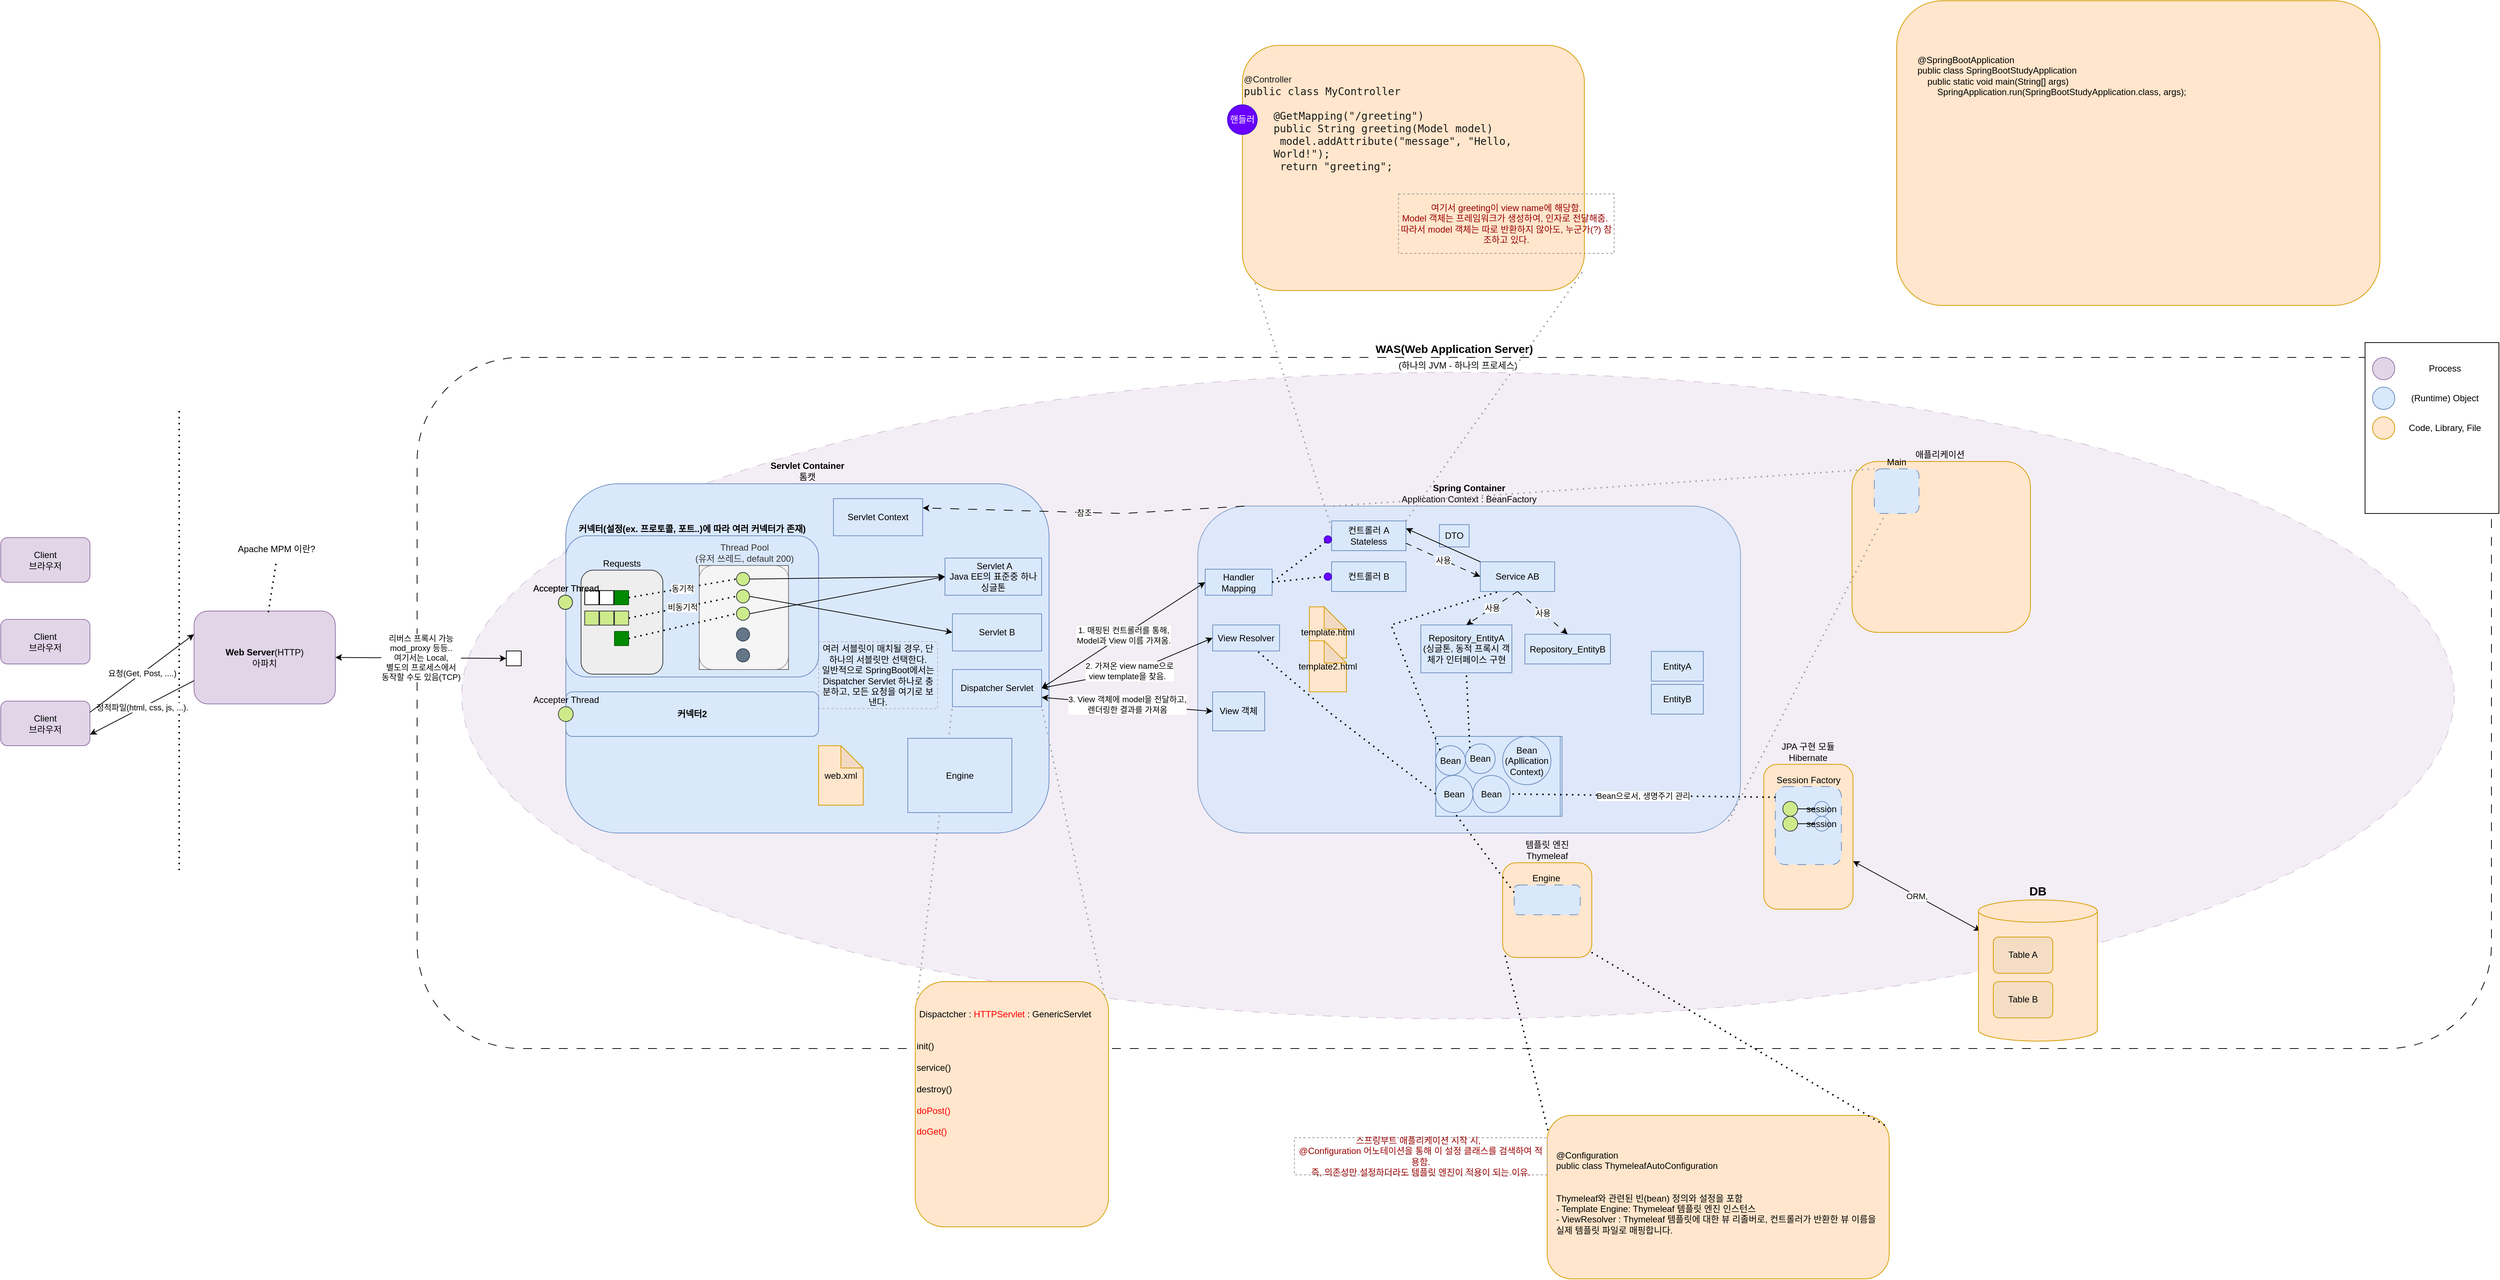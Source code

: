 <mxfile version="21.2.1" type="device">
  <diagram name="페이지-1" id="_ptc0Xfxyd8aRTRUFgxa">
    <mxGraphModel dx="2033" dy="1520" grid="1" gridSize="10" guides="1" tooltips="1" connect="1" arrows="1" fold="1" page="0" pageScale="1" pageWidth="827" pageHeight="1169" math="0" shadow="0">
      <root>
        <mxCell id="0" />
        <mxCell id="1" parent="0" />
        <mxCell id="2o2ikCS96blISOnsaz1u-7" value="WAS(Web Application Server)&lt;br&gt;" style="rounded=1;whiteSpace=wrap;html=1;labelPosition=center;verticalLabelPosition=top;align=center;verticalAlign=bottom;fontStyle=1;fontSize=15;dashed=1;dashPattern=12 12;fillColor=none;movable=0;resizable=0;rotatable=0;deletable=0;editable=0;locked=1;connectable=0;" parent="1" vertex="1">
          <mxGeometry x="80" y="-60" width="2790" height="930" as="geometry" />
        </mxCell>
        <mxCell id="2o2ikCS96blISOnsaz1u-25" value="(하나의 JVM - 하나의 프로세스)" style="ellipse;whiteSpace=wrap;html=1;fillColor=#e1d5e7;strokeColor=#9673a6;dashed=1;dashPattern=12 12;opacity=40;labelPosition=center;verticalLabelPosition=top;align=center;verticalAlign=bottom;movable=1;resizable=1;rotatable=1;deletable=1;editable=1;locked=0;connectable=1;" parent="1" vertex="1">
          <mxGeometry x="140" y="-40" width="2680" height="870" as="geometry" />
        </mxCell>
        <mxCell id="2o2ikCS96blISOnsaz1u-1" value="&lt;b&gt;Web Server&lt;/b&gt;(HTTP)&lt;br&gt;아파치&lt;br&gt;" style="rounded=1;whiteSpace=wrap;html=1;fillColor=#e1d5e7;strokeColor=#9673a6;" parent="1" vertex="1">
          <mxGeometry x="-220" y="281.25" width="190" height="125" as="geometry" />
        </mxCell>
        <mxCell id="2o2ikCS96blISOnsaz1u-2" value="&lt;b&gt;Servlet Container&lt;br&gt;&lt;/b&gt;톰캣" style="rounded=1;whiteSpace=wrap;html=1;verticalAlign=bottom;labelPosition=center;verticalLabelPosition=top;align=center;fillColor=#dae8fc;strokeColor=#6c8ebf;" parent="1" vertex="1">
          <mxGeometry x="280" y="110" width="650" height="470" as="geometry" />
        </mxCell>
        <mxCell id="2o2ikCS96blISOnsaz1u-3" value="Client&lt;br&gt;브라우저" style="rounded=1;whiteSpace=wrap;html=1;fillColor=#e1d5e7;strokeColor=#9673a6;" parent="1" vertex="1">
          <mxGeometry x="-480" y="182.5" width="120" height="60" as="geometry" />
        </mxCell>
        <mxCell id="2o2ikCS96blISOnsaz1u-4" value="Client&lt;br&gt;브라우저" style="rounded=1;whiteSpace=wrap;html=1;fillColor=#e1d5e7;strokeColor=#9673a6;" parent="1" vertex="1">
          <mxGeometry x="-480" y="292.5" width="120" height="60" as="geometry" />
        </mxCell>
        <mxCell id="2o2ikCS96blISOnsaz1u-5" value="Client&lt;br&gt;브라우저" style="rounded=1;whiteSpace=wrap;html=1;fillColor=#e1d5e7;strokeColor=#9673a6;" parent="1" vertex="1">
          <mxGeometry x="-480" y="402.5" width="120" height="60" as="geometry" />
        </mxCell>
        <mxCell id="2o2ikCS96blISOnsaz1u-6" value="" style="endArrow=none;dashed=1;html=1;dashPattern=1 3;strokeWidth=2;rounded=0;" parent="1" edge="1">
          <mxGeometry width="50" height="50" relative="1" as="geometry">
            <mxPoint x="-240" y="630" as="sourcePoint" />
            <mxPoint x="-240" y="10" as="targetPoint" />
          </mxGeometry>
        </mxCell>
        <mxCell id="2o2ikCS96blISOnsaz1u-8" value="리버스 프록시 가능&lt;br&gt;mod_proxy 등등..&lt;br&gt;여기서는 Local, &lt;br&gt;별도의 프로세스에서 &lt;br&gt;동작할 수도 있음(TCP)" style="endArrow=classic;startArrow=classic;html=1;rounded=0;exitX=1;exitY=0.5;exitDx=0;exitDy=0;entryX=0.5;entryY=1;entryDx=0;entryDy=0;" parent="1" source="2o2ikCS96blISOnsaz1u-1" target="0yq-g5GW4wCfp6ru5UPP-42" edge="1">
          <mxGeometry width="50" height="50" relative="1" as="geometry">
            <mxPoint x="400" y="430" as="sourcePoint" />
            <mxPoint x="300" y="210" as="targetPoint" />
          </mxGeometry>
        </mxCell>
        <mxCell id="2o2ikCS96blISOnsaz1u-9" value="&lt;b&gt;Spring Container&lt;br&gt;&lt;/b&gt;Application Context : BeanFactory" style="rounded=1;whiteSpace=wrap;html=1;verticalAlign=bottom;labelPosition=center;verticalLabelPosition=top;align=center;fillColor=#dae8fc;strokeColor=#6c8ebf;opacity=80;" parent="1" vertex="1">
          <mxGeometry x="1130" y="140" width="730" height="440" as="geometry" />
        </mxCell>
        <mxCell id="2o2ikCS96blISOnsaz1u-10" value="Dispatcher Servlet" style="rounded=0;whiteSpace=wrap;html=1;fillColor=#dae8fc;strokeColor=#6c8ebf;" parent="1" vertex="1">
          <mxGeometry x="800" y="360" width="120" height="50" as="geometry" />
        </mxCell>
        <mxCell id="2o2ikCS96blISOnsaz1u-11" value="Servlet B" style="rounded=0;whiteSpace=wrap;html=1;fillColor=#dae8fc;strokeColor=#6c8ebf;" parent="1" vertex="1">
          <mxGeometry x="800" y="285" width="120" height="50" as="geometry" />
        </mxCell>
        <mxCell id="2o2ikCS96blISOnsaz1u-12" value="&amp;nbsp;Servlet A&lt;br&gt;Java EE의 표준중 하나&lt;br&gt;싱글톤" style="rounded=0;whiteSpace=wrap;html=1;fillColor=#dae8fc;strokeColor=#6c8ebf;" parent="1" vertex="1">
          <mxGeometry x="790" y="210" width="130" height="50" as="geometry" />
        </mxCell>
        <mxCell id="2o2ikCS96blISOnsaz1u-15" value="Servlet Context" style="rounded=0;whiteSpace=wrap;html=1;fillColor=#dae8fc;strokeColor=#6c8ebf;" parent="1" vertex="1">
          <mxGeometry x="640" y="130" width="120" height="50" as="geometry" />
        </mxCell>
        <mxCell id="2o2ikCS96blISOnsaz1u-16" value="참조" style="endArrow=classic;html=1;rounded=0;entryX=1;entryY=0.25;entryDx=0;entryDy=0;dashed=1;dashPattern=12 12;exitX=0.086;exitY=0;exitDx=0;exitDy=0;exitPerimeter=0;" parent="1" source="2o2ikCS96blISOnsaz1u-9" target="2o2ikCS96blISOnsaz1u-15" edge="1">
          <mxGeometry width="50" height="50" relative="1" as="geometry">
            <mxPoint x="960" y="240" as="sourcePoint" />
            <mxPoint x="740" y="360" as="targetPoint" />
            <Array as="points">
              <mxPoint x="1030" y="150" />
            </Array>
          </mxGeometry>
        </mxCell>
        <mxCell id="2o2ikCS96blISOnsaz1u-17" value="web.xml" style="shape=note;whiteSpace=wrap;html=1;backgroundOutline=1;darkOpacity=0.05;fillColor=#ffe6cc;strokeColor=#d79b00;" parent="1" vertex="1">
          <mxGeometry x="620" y="462.5" width="60" height="80" as="geometry" />
        </mxCell>
        <mxCell id="2o2ikCS96blISOnsaz1u-18" value="Handler Mapping" style="rounded=0;whiteSpace=wrap;html=1;fillColor=#dae8fc;strokeColor=#6c8ebf;" parent="1" vertex="1">
          <mxGeometry x="1140" y="225" width="90" height="35" as="geometry" />
        </mxCell>
        <mxCell id="2o2ikCS96blISOnsaz1u-19" value="컨트롤러 A&lt;br&gt;Stateless" style="rounded=0;whiteSpace=wrap;html=1;fillColor=#dae8fc;strokeColor=#6c8ebf;" parent="1" vertex="1">
          <mxGeometry x="1310" y="160" width="100" height="40" as="geometry" />
        </mxCell>
        <mxCell id="2o2ikCS96blISOnsaz1u-20" value="컨트롤러 B" style="rounded=0;whiteSpace=wrap;html=1;fillColor=#dae8fc;strokeColor=#6c8ebf;" parent="1" vertex="1">
          <mxGeometry x="1310" y="215" width="100" height="40" as="geometry" />
        </mxCell>
        <mxCell id="2o2ikCS96blISOnsaz1u-22" value="정적파일(html, css, js, ...)." style="endArrow=classic;html=1;rounded=0;exitX=0;exitY=0.75;exitDx=0;exitDy=0;entryX=1;entryY=0.75;entryDx=0;entryDy=0;" parent="1" source="2o2ikCS96blISOnsaz1u-1" target="2o2ikCS96blISOnsaz1u-5" edge="1">
          <mxGeometry width="50" height="50" relative="1" as="geometry">
            <mxPoint x="190" y="372.5" as="sourcePoint" />
            <mxPoint x="-330" y="442.5" as="targetPoint" />
          </mxGeometry>
        </mxCell>
        <mxCell id="2o2ikCS96blISOnsaz1u-23" value="요청(Get, Post, ....)" style="endArrow=classic;html=1;rounded=0;entryX=0;entryY=0.25;entryDx=0;entryDy=0;exitX=1;exitY=0.25;exitDx=0;exitDy=0;" parent="1" source="2o2ikCS96blISOnsaz1u-5" target="2o2ikCS96blISOnsaz1u-1" edge="1">
          <mxGeometry width="50" height="50" relative="1" as="geometry">
            <mxPoint x="120" y="342.5" as="sourcePoint" />
            <mxPoint x="170" y="292.5" as="targetPoint" />
          </mxGeometry>
        </mxCell>
        <mxCell id="2o2ikCS96blISOnsaz1u-30" value="ORM," style="endArrow=classic;startArrow=classic;html=1;rounded=0;entryX=0.018;entryY=0.219;entryDx=0;entryDy=0;entryPerimeter=0;" parent="1" source="2o2ikCS96blISOnsaz1u-26" target="2o2ikCS96blISOnsaz1u-24" edge="1">
          <mxGeometry width="50" height="50" relative="1" as="geometry">
            <mxPoint x="1320" y="390" as="sourcePoint" />
            <mxPoint x="1370" y="340" as="targetPoint" />
          </mxGeometry>
        </mxCell>
        <mxCell id="0yq-g5GW4wCfp6ru5UPP-12" value="" style="group" parent="1" vertex="1" connectable="0">
          <mxGeometry x="2700" y="-80" width="180" height="230" as="geometry" />
        </mxCell>
        <mxCell id="0yq-g5GW4wCfp6ru5UPP-1" value="" style="rounded=0;whiteSpace=wrap;html=1;" parent="0yq-g5GW4wCfp6ru5UPP-12" vertex="1">
          <mxGeometry width="180" height="230" as="geometry" />
        </mxCell>
        <mxCell id="0yq-g5GW4wCfp6ru5UPP-4" value="" style="group" parent="0yq-g5GW4wCfp6ru5UPP-12" vertex="1" connectable="0">
          <mxGeometry x="10" y="20" width="160" height="30" as="geometry" />
        </mxCell>
        <mxCell id="0yq-g5GW4wCfp6ru5UPP-2" value="" style="ellipse;whiteSpace=wrap;html=1;aspect=fixed;fillColor=#e1d5e7;strokeColor=#9673a6;" parent="0yq-g5GW4wCfp6ru5UPP-4" vertex="1">
          <mxGeometry width="30" height="30" as="geometry" />
        </mxCell>
        <mxCell id="0yq-g5GW4wCfp6ru5UPP-3" value="Process" style="text;html=1;strokeColor=none;fillColor=none;align=center;verticalAlign=middle;whiteSpace=wrap;rounded=0;" parent="0yq-g5GW4wCfp6ru5UPP-4" vertex="1">
          <mxGeometry x="35" width="125" height="30" as="geometry" />
        </mxCell>
        <mxCell id="0yq-g5GW4wCfp6ru5UPP-5" value="" style="group" parent="0yq-g5GW4wCfp6ru5UPP-12" vertex="1" connectable="0">
          <mxGeometry x="10" y="60" width="160" height="30" as="geometry" />
        </mxCell>
        <mxCell id="0yq-g5GW4wCfp6ru5UPP-6" value="" style="ellipse;whiteSpace=wrap;html=1;aspect=fixed;fillColor=#dae8fc;strokeColor=#6c8ebf;" parent="0yq-g5GW4wCfp6ru5UPP-5" vertex="1">
          <mxGeometry width="30" height="30" as="geometry" />
        </mxCell>
        <mxCell id="0yq-g5GW4wCfp6ru5UPP-7" value="(Runtime) Object" style="text;html=1;strokeColor=none;fillColor=none;align=center;verticalAlign=middle;whiteSpace=wrap;rounded=0;" parent="0yq-g5GW4wCfp6ru5UPP-5" vertex="1">
          <mxGeometry x="35" width="125" height="30" as="geometry" />
        </mxCell>
        <mxCell id="0yq-g5GW4wCfp6ru5UPP-9" value="" style="group" parent="0yq-g5GW4wCfp6ru5UPP-12" vertex="1" connectable="0">
          <mxGeometry x="10" y="100" width="160" height="30" as="geometry" />
        </mxCell>
        <mxCell id="0yq-g5GW4wCfp6ru5UPP-10" value="" style="ellipse;whiteSpace=wrap;html=1;aspect=fixed;fillColor=#ffe6cc;strokeColor=#d79b00;" parent="0yq-g5GW4wCfp6ru5UPP-9" vertex="1">
          <mxGeometry width="30" height="30" as="geometry" />
        </mxCell>
        <mxCell id="0yq-g5GW4wCfp6ru5UPP-11" value="Code, Library, File" style="text;html=1;strokeColor=none;fillColor=none;align=center;verticalAlign=middle;whiteSpace=wrap;rounded=0;" parent="0yq-g5GW4wCfp6ru5UPP-9" vertex="1">
          <mxGeometry x="35" width="125" height="30" as="geometry" />
        </mxCell>
        <mxCell id="0yq-g5GW4wCfp6ru5UPP-20" value="" style="group" parent="1" vertex="1" connectable="0">
          <mxGeometry x="1900" y="560" width="111.25" height="122.5" as="geometry" />
        </mxCell>
        <mxCell id="0yq-g5GW4wCfp6ru5UPP-16" value="" style="ellipse;whiteSpace=wrap;html=1;aspect=fixed;fillColor=#cdeb8b;strokeColor=#36393d;" parent="0yq-g5GW4wCfp6ru5UPP-20" vertex="1">
          <mxGeometry width="20" height="20" as="geometry" />
        </mxCell>
        <mxCell id="0yq-g5GW4wCfp6ru5UPP-17" value="session" style="ellipse;whiteSpace=wrap;html=1;aspect=fixed;fillColor=#dae8fc;strokeColor=#6c8ebf;" parent="0yq-g5GW4wCfp6ru5UPP-20" vertex="1">
          <mxGeometry x="42.5" width="20" height="20" as="geometry" />
        </mxCell>
        <mxCell id="0yq-g5GW4wCfp6ru5UPP-19" value="" style="endArrow=none;html=1;rounded=0;entryX=0;entryY=0.5;entryDx=0;entryDy=0;exitX=1;exitY=0.5;exitDx=0;exitDy=0;" parent="0yq-g5GW4wCfp6ru5UPP-20" source="0yq-g5GW4wCfp6ru5UPP-16" target="0yq-g5GW4wCfp6ru5UPP-17" edge="1">
          <mxGeometry width="50" height="50" relative="1" as="geometry">
            <mxPoint x="-318.75" y="90" as="sourcePoint" />
            <mxPoint x="-268.75" y="40" as="targetPoint" />
          </mxGeometry>
        </mxCell>
        <mxCell id="2o2ikCS96blISOnsaz1u-26" value="JPA 구현 모듈&lt;br&gt;Hibernate" style="rounded=1;whiteSpace=wrap;html=1;fillColor=#ffe6cc;strokeColor=#d79b00;labelPosition=center;verticalLabelPosition=top;align=center;verticalAlign=bottom;" parent="0yq-g5GW4wCfp6ru5UPP-20" vertex="1">
          <mxGeometry x="-8.75" y="-72.5" width="120" height="195" as="geometry" />
        </mxCell>
        <mxCell id="0yq-g5GW4wCfp6ru5UPP-31" value="" style="group" parent="0yq-g5GW4wCfp6ru5UPP-20" vertex="1" connectable="0">
          <mxGeometry x="6.87" y="-42.5" width="88.75" height="105" as="geometry" />
        </mxCell>
        <mxCell id="0yq-g5GW4wCfp6ru5UPP-29" value="Session Factory" style="rounded=1;whiteSpace=wrap;html=1;fillColor=#dae8fc;strokeColor=#6c8ebf;dashed=1;dashPattern=12 12;labelPosition=center;verticalLabelPosition=top;align=center;verticalAlign=bottom;" parent="0yq-g5GW4wCfp6ru5UPP-31" vertex="1">
          <mxGeometry width="88.75" height="105" as="geometry" />
        </mxCell>
        <mxCell id="0yq-g5GW4wCfp6ru5UPP-21" value="" style="group" parent="0yq-g5GW4wCfp6ru5UPP-31" vertex="1" connectable="0">
          <mxGeometry x="10.0" y="20" width="62.5" height="20" as="geometry" />
        </mxCell>
        <mxCell id="0yq-g5GW4wCfp6ru5UPP-22" value="" style="ellipse;whiteSpace=wrap;html=1;aspect=fixed;fillColor=#cdeb8b;strokeColor=#36393d;" parent="0yq-g5GW4wCfp6ru5UPP-21" vertex="1">
          <mxGeometry width="20" height="20" as="geometry" />
        </mxCell>
        <mxCell id="0yq-g5GW4wCfp6ru5UPP-23" value="session" style="ellipse;whiteSpace=wrap;html=1;aspect=fixed;fillColor=#dae8fc;strokeColor=#6c8ebf;" parent="0yq-g5GW4wCfp6ru5UPP-21" vertex="1">
          <mxGeometry x="42.5" width="20" height="20" as="geometry" />
        </mxCell>
        <mxCell id="0yq-g5GW4wCfp6ru5UPP-24" value="" style="endArrow=none;html=1;rounded=0;entryX=0;entryY=0.5;entryDx=0;entryDy=0;exitX=1;exitY=0.5;exitDx=0;exitDy=0;" parent="0yq-g5GW4wCfp6ru5UPP-21" source="0yq-g5GW4wCfp6ru5UPP-22" target="0yq-g5GW4wCfp6ru5UPP-23" edge="1">
          <mxGeometry width="50" height="50" relative="1" as="geometry">
            <mxPoint x="-318.75" y="90" as="sourcePoint" />
            <mxPoint x="-268.75" y="40" as="targetPoint" />
          </mxGeometry>
        </mxCell>
        <mxCell id="0yq-g5GW4wCfp6ru5UPP-25" value="" style="group" parent="0yq-g5GW4wCfp6ru5UPP-31" vertex="1" connectable="0">
          <mxGeometry x="10.0" y="40" width="62.5" height="20" as="geometry" />
        </mxCell>
        <mxCell id="0yq-g5GW4wCfp6ru5UPP-26" value="" style="ellipse;whiteSpace=wrap;html=1;aspect=fixed;fillColor=#cdeb8b;strokeColor=#36393d;" parent="0yq-g5GW4wCfp6ru5UPP-25" vertex="1">
          <mxGeometry width="20" height="20" as="geometry" />
        </mxCell>
        <mxCell id="0yq-g5GW4wCfp6ru5UPP-27" value="session" style="ellipse;whiteSpace=wrap;html=1;aspect=fixed;fillColor=#dae8fc;strokeColor=#6c8ebf;" parent="0yq-g5GW4wCfp6ru5UPP-25" vertex="1">
          <mxGeometry x="42.5" width="20" height="20" as="geometry" />
        </mxCell>
        <mxCell id="0yq-g5GW4wCfp6ru5UPP-28" value="" style="endArrow=none;html=1;rounded=0;entryX=0;entryY=0.5;entryDx=0;entryDy=0;exitX=1;exitY=0.5;exitDx=0;exitDy=0;" parent="0yq-g5GW4wCfp6ru5UPP-25" source="0yq-g5GW4wCfp6ru5UPP-26" target="0yq-g5GW4wCfp6ru5UPP-27" edge="1">
          <mxGeometry width="50" height="50" relative="1" as="geometry">
            <mxPoint x="-318.75" y="90" as="sourcePoint" />
            <mxPoint x="-268.75" y="40" as="targetPoint" />
          </mxGeometry>
        </mxCell>
        <mxCell id="0yq-g5GW4wCfp6ru5UPP-32" value="여러 서블릿이 매치될 경우, 단 하나의 서블릿만 선택한다.&lt;br&gt;일반적으로 SpringBoot에서는 Dispatcher Servlet 하나로 충분하고, 모든 요청을 여기로 보낸다." style="text;html=1;strokeColor=#B3B3B3;fillColor=none;align=center;verticalAlign=middle;whiteSpace=wrap;rounded=0;dashed=1;" parent="1" vertex="1">
          <mxGeometry x="620" y="322.5" width="160" height="90" as="geometry" />
        </mxCell>
        <mxCell id="0yq-g5GW4wCfp6ru5UPP-34" value="" style="endArrow=none;dashed=1;html=1;dashPattern=1 3;strokeWidth=2;rounded=0;entryX=0;entryY=1;entryDx=0;entryDy=0;exitX=0.01;exitY=0.074;exitDx=0;exitDy=0;exitPerimeter=0;strokeColor=#A3A3A3;" parent="1" source="0yq-g5GW4wCfp6ru5UPP-33" target="2o2ikCS96blISOnsaz1u-10" edge="1">
          <mxGeometry width="50" height="50" relative="1" as="geometry">
            <mxPoint x="830" y="730" as="sourcePoint" />
            <mxPoint x="880" y="680" as="targetPoint" />
          </mxGeometry>
        </mxCell>
        <mxCell id="0yq-g5GW4wCfp6ru5UPP-35" value="" style="endArrow=none;dashed=1;html=1;dashPattern=1 3;strokeWidth=2;rounded=0;entryX=1;entryY=1;entryDx=0;entryDy=0;exitX=0.986;exitY=0.08;exitDx=0;exitDy=0;exitPerimeter=0;strokeColor=#A3A3A3;" parent="1" source="0yq-g5GW4wCfp6ru5UPP-33" target="2o2ikCS96blISOnsaz1u-10" edge="1">
          <mxGeometry width="50" height="50" relative="1" as="geometry">
            <mxPoint x="767" y="786" as="sourcePoint" />
            <mxPoint x="810" y="420" as="targetPoint" />
          </mxGeometry>
        </mxCell>
        <mxCell id="0yq-g5GW4wCfp6ru5UPP-37" value="" style="group" parent="1" vertex="1" connectable="0">
          <mxGeometry x="750" y="780" width="260" height="330" as="geometry" />
        </mxCell>
        <mxCell id="0yq-g5GW4wCfp6ru5UPP-33" value="" style="rounded=1;whiteSpace=wrap;html=1;fillColor=#ffe6cc;strokeColor=#d79b00;" parent="0yq-g5GW4wCfp6ru5UPP-37" vertex="1">
          <mxGeometry width="260" height="330" as="geometry" />
        </mxCell>
        <mxCell id="0yq-g5GW4wCfp6ru5UPP-36" value="&amp;nbsp;Dispactcher : &lt;font color=&quot;#ff0000&quot;&gt;HTTPServlet &lt;/font&gt;:&amp;nbsp;GenericServlet&lt;br&gt;&amp;nbsp;&lt;br&gt;&lt;br&gt;init()&lt;br&gt;&lt;br&gt;service()&lt;br&gt;&lt;br&gt;destroy()&lt;br&gt;&lt;br&gt;&lt;font color=&quot;#ff0000&quot;&gt;doPost()&lt;br&gt;&lt;br&gt;doGet()&lt;/font&gt;" style="text;html=1;strokeColor=none;fillColor=none;align=left;verticalAlign=top;whiteSpace=wrap;rounded=0;" parent="0yq-g5GW4wCfp6ru5UPP-37" vertex="1">
          <mxGeometry y="30" width="260" height="260" as="geometry" />
        </mxCell>
        <mxCell id="0yq-g5GW4wCfp6ru5UPP-39" value="Apache MPM 이란?" style="text;html=1;strokeColor=none;fillColor=none;align=center;verticalAlign=middle;whiteSpace=wrap;rounded=0;" parent="1" vertex="1">
          <mxGeometry x="-169" y="182.5" width="120" height="30" as="geometry" />
        </mxCell>
        <mxCell id="0yq-g5GW4wCfp6ru5UPP-40" value="" style="endArrow=none;dashed=1;html=1;dashPattern=1 3;strokeWidth=2;rounded=0;entryX=0.5;entryY=1;entryDx=0;entryDy=0;exitX=0.526;exitY=0.013;exitDx=0;exitDy=0;exitPerimeter=0;" parent="1" source="2o2ikCS96blISOnsaz1u-1" target="0yq-g5GW4wCfp6ru5UPP-39" edge="1">
          <mxGeometry width="50" height="50" relative="1" as="geometry">
            <mxPoint x="450" y="422.5" as="sourcePoint" />
            <mxPoint x="500" y="372.5" as="targetPoint" />
          </mxGeometry>
        </mxCell>
        <mxCell id="0yq-g5GW4wCfp6ru5UPP-42" value="" style="whiteSpace=wrap;html=1;aspect=fixed;direction=south;" parent="1" vertex="1">
          <mxGeometry x="200" y="335" width="20" height="20" as="geometry" />
        </mxCell>
        <mxCell id="0yq-g5GW4wCfp6ru5UPP-43" value="Engine" style="rounded=0;whiteSpace=wrap;html=1;fillColor=#dae8fc;strokeColor=#6c8ebf;" parent="1" vertex="1">
          <mxGeometry x="740" y="452.5" width="140" height="100" as="geometry" />
        </mxCell>
        <mxCell id="0yq-g5GW4wCfp6ru5UPP-48" value="" style="group" parent="1" vertex="1" connectable="0">
          <mxGeometry x="260" y="190" width="360" height="190" as="geometry" />
        </mxCell>
        <mxCell id="0yq-g5GW4wCfp6ru5UPP-47" value="커넥터(설정(ex. 프로토콜, 포트..)에 따라 여러 커넥터가 존재)" style="rounded=1;whiteSpace=wrap;html=1;labelPosition=center;verticalLabelPosition=top;align=center;verticalAlign=bottom;fillColor=#dae8fc;strokeColor=#6c8ebf;fontStyle=1" parent="0yq-g5GW4wCfp6ru5UPP-48" vertex="1">
          <mxGeometry x="20" y="-10.0" width="340" height="190" as="geometry" />
        </mxCell>
        <mxCell id="2o2ikCS96blISOnsaz1u-50" value="Requests&#xa;" style="group" parent="0yq-g5GW4wCfp6ru5UPP-48" vertex="1" connectable="0">
          <mxGeometry x="40.5" y="33.75" width="110" height="142.5" as="geometry" />
        </mxCell>
        <mxCell id="2o2ikCS96blISOnsaz1u-60" value="Requests" style="group;labelPosition=center;verticalLabelPosition=top;align=center;verticalAlign=bottom;" parent="2o2ikCS96blISOnsaz1u-50" vertex="1" connectable="0">
          <mxGeometry y="2.5" width="110" height="140.0" as="geometry" />
        </mxCell>
        <mxCell id="2o2ikCS96blISOnsaz1u-49" value="" style="rounded=1;whiteSpace=wrap;html=1;fillColor=#eeeeee;strokeColor=#36393d;labelPosition=center;verticalLabelPosition=top;align=center;verticalAlign=bottom;" parent="2o2ikCS96blISOnsaz1u-60" vertex="1">
          <mxGeometry width="110" height="140.0" as="geometry" />
        </mxCell>
        <mxCell id="2o2ikCS96blISOnsaz1u-43" value="" style="whiteSpace=wrap;html=1;aspect=fixed;" parent="2o2ikCS96blISOnsaz1u-60" vertex="1">
          <mxGeometry x="5" y="27.5" width="19" height="19" as="geometry" />
        </mxCell>
        <mxCell id="2o2ikCS96blISOnsaz1u-44" value="" style="whiteSpace=wrap;html=1;aspect=fixed;" parent="2o2ikCS96blISOnsaz1u-60" vertex="1">
          <mxGeometry x="25" y="27.5" width="19" height="19" as="geometry" />
        </mxCell>
        <mxCell id="2o2ikCS96blISOnsaz1u-45" value="" style="whiteSpace=wrap;html=1;aspect=fixed;fillColor=#008a00;strokeColor=#005700;fontColor=#ffffff;" parent="2o2ikCS96blISOnsaz1u-60" vertex="1">
          <mxGeometry x="45" y="27.5" width="19" height="19" as="geometry" />
        </mxCell>
        <mxCell id="2o2ikCS96blISOnsaz1u-46" value="" style="whiteSpace=wrap;html=1;aspect=fixed;fillColor=#cdeb8b;strokeColor=#36393d;" parent="2o2ikCS96blISOnsaz1u-60" vertex="1">
          <mxGeometry x="45" y="55.0" width="19" height="19" as="geometry" />
        </mxCell>
        <mxCell id="2o2ikCS96blISOnsaz1u-47" value="" style="whiteSpace=wrap;html=1;aspect=fixed;fillColor=#008a00;strokeColor=#005700;fontColor=#ffffff;" parent="2o2ikCS96blISOnsaz1u-60" vertex="1">
          <mxGeometry x="45" y="82.5" width="19" height="19" as="geometry" />
        </mxCell>
        <mxCell id="2o2ikCS96blISOnsaz1u-58" value="" style="whiteSpace=wrap;html=1;aspect=fixed;fillColor=#cdeb8b;strokeColor=#36393d;" parent="2o2ikCS96blISOnsaz1u-60" vertex="1">
          <mxGeometry x="5" y="55.0" width="19" height="19" as="geometry" />
        </mxCell>
        <mxCell id="2o2ikCS96blISOnsaz1u-59" value="" style="whiteSpace=wrap;html=1;aspect=fixed;fillColor=#cdeb8b;strokeColor=#36393d;" parent="2o2ikCS96blISOnsaz1u-60" vertex="1">
          <mxGeometry x="25" y="55.0" width="19" height="19" as="geometry" />
        </mxCell>
        <mxCell id="2o2ikCS96blISOnsaz1u-39" value="" style="group;fillColor=#f5f5f5;fontColor=#333333;strokeColor=#666666;" parent="0yq-g5GW4wCfp6ru5UPP-48" vertex="1" connectable="0">
          <mxGeometry x="199.5" y="30" width="120" height="140" as="geometry" />
        </mxCell>
        <mxCell id="2o2ikCS96blISOnsaz1u-32" value="Thread Pool&lt;br&gt;(유저 쓰레드, default 200)" style="rounded=1;html=1;labelPosition=center;verticalLabelPosition=top;align=center;verticalAlign=bottom;fillColor=#f5f5f5;strokeColor=#666666;opacity=60;fontColor=#333333;" parent="2o2ikCS96blISOnsaz1u-39" vertex="1">
          <mxGeometry width="120" height="140" as="geometry" />
        </mxCell>
        <mxCell id="2o2ikCS96blISOnsaz1u-33" value="" style="ellipse;whiteSpace=wrap;html=1;aspect=fixed;fillColor=#cdeb8b;strokeColor=#36393d;" parent="2o2ikCS96blISOnsaz1u-39" vertex="1">
          <mxGeometry x="50" y="9.333" width="17.733" height="17.733" as="geometry" />
        </mxCell>
        <mxCell id="2o2ikCS96blISOnsaz1u-34" value="" style="ellipse;whiteSpace=wrap;html=1;aspect=fixed;fillColor=#cdeb8b;strokeColor=#36393d;" parent="2o2ikCS96blISOnsaz1u-39" vertex="1">
          <mxGeometry x="50" y="32.667" width="17.733" height="17.733" as="geometry" />
        </mxCell>
        <mxCell id="2o2ikCS96blISOnsaz1u-35" value="" style="ellipse;whiteSpace=wrap;html=1;aspect=fixed;fillColor=#cdeb8b;strokeColor=#36393d;" parent="2o2ikCS96blISOnsaz1u-39" vertex="1">
          <mxGeometry x="50" y="56" width="17.733" height="17.733" as="geometry" />
        </mxCell>
        <mxCell id="2o2ikCS96blISOnsaz1u-37" value="" style="ellipse;whiteSpace=wrap;html=1;aspect=fixed;fillColor=#647687;strokeColor=#314354;fontColor=#ffffff;" parent="2o2ikCS96blISOnsaz1u-39" vertex="1">
          <mxGeometry x="50" y="84" width="17.733" height="17.733" as="geometry" />
        </mxCell>
        <mxCell id="2o2ikCS96blISOnsaz1u-38" value="" style="ellipse;whiteSpace=wrap;html=1;aspect=fixed;fillColor=#647687;strokeColor=#314354;fontColor=#ffffff;" parent="2o2ikCS96blISOnsaz1u-39" vertex="1">
          <mxGeometry x="50" y="112" width="17.733" height="17.733" as="geometry" />
        </mxCell>
        <mxCell id="2o2ikCS96blISOnsaz1u-57" value="동기적" style="endArrow=none;dashed=1;html=1;dashPattern=1 3;strokeWidth=2;rounded=0;entryX=0;entryY=0.5;entryDx=0;entryDy=0;exitX=1;exitY=0.5;exitDx=0;exitDy=0;" parent="0yq-g5GW4wCfp6ru5UPP-48" source="2o2ikCS96blISOnsaz1u-45" target="2o2ikCS96blISOnsaz1u-33" edge="1">
          <mxGeometry width="50" height="50" relative="1" as="geometry">
            <mxPoint x="540" y="370.0" as="sourcePoint" />
            <mxPoint x="680" y="370.0" as="targetPoint" />
          </mxGeometry>
        </mxCell>
        <mxCell id="2o2ikCS96blISOnsaz1u-56" value="비동기적" style="endArrow=none;dashed=1;html=1;dashPattern=1 3;strokeWidth=2;rounded=0;entryX=0;entryY=0.5;entryDx=0;entryDy=0;exitX=1;exitY=0.5;exitDx=0;exitDy=0;" parent="0yq-g5GW4wCfp6ru5UPP-48" source="2o2ikCS96blISOnsaz1u-46" target="2o2ikCS96blISOnsaz1u-34" edge="1">
          <mxGeometry width="50" height="50" relative="1" as="geometry">
            <mxPoint x="530" y="360.0" as="sourcePoint" />
            <mxPoint x="670" y="360.0" as="targetPoint" />
          </mxGeometry>
        </mxCell>
        <mxCell id="2o2ikCS96blISOnsaz1u-55" value="" style="endArrow=none;dashed=1;html=1;dashPattern=1 3;strokeWidth=2;rounded=0;entryX=0;entryY=0.5;entryDx=0;entryDy=0;exitX=1;exitY=0.5;exitDx=0;exitDy=0;" parent="0yq-g5GW4wCfp6ru5UPP-48" source="2o2ikCS96blISOnsaz1u-47" target="2o2ikCS96blISOnsaz1u-35" edge="1">
          <mxGeometry width="50" height="50" relative="1" as="geometry">
            <mxPoint x="610" y="430.0" as="sourcePoint" />
            <mxPoint x="660" y="380" as="targetPoint" />
          </mxGeometry>
        </mxCell>
        <mxCell id="0yq-g5GW4wCfp6ru5UPP-51" value="Accepter Thread" style="ellipse;html=1;aspect=fixed;fillColor=#cdeb8b;strokeColor=#36393d;verticalAlign=bottom;labelPosition=center;verticalLabelPosition=top;align=center;" parent="0yq-g5GW4wCfp6ru5UPP-48" vertex="1">
          <mxGeometry x="10" y="70.0" width="19" height="19" as="geometry" />
        </mxCell>
        <mxCell id="0yq-g5GW4wCfp6ru5UPP-54" value="Accepter Thread" style="ellipse;html=1;aspect=fixed;fillColor=#cdeb8b;strokeColor=#36393d;verticalAlign=bottom;labelPosition=center;verticalLabelPosition=top;align=center;" parent="0yq-g5GW4wCfp6ru5UPP-48" vertex="1">
          <mxGeometry x="10" y="70.0" width="19" height="19" as="geometry" />
        </mxCell>
        <mxCell id="2o2ikCS96blISOnsaz1u-40" value="" style="endArrow=classic;html=1;rounded=0;entryX=0;entryY=0.5;entryDx=0;entryDy=0;exitX=1;exitY=0.5;exitDx=0;exitDy=0;" parent="1" source="2o2ikCS96blISOnsaz1u-33" target="2o2ikCS96blISOnsaz1u-12" edge="1">
          <mxGeometry width="50" height="50" relative="1" as="geometry">
            <mxPoint x="670" y="400" as="sourcePoint" />
            <mxPoint x="720" y="350" as="targetPoint" />
          </mxGeometry>
        </mxCell>
        <mxCell id="2o2ikCS96blISOnsaz1u-41" value="" style="endArrow=classic;html=1;rounded=0;entryX=0;entryY=0.5;entryDx=0;entryDy=0;exitX=1;exitY=0.5;exitDx=0;exitDy=0;" parent="1" source="2o2ikCS96blISOnsaz1u-34" target="2o2ikCS96blISOnsaz1u-11" edge="1">
          <mxGeometry width="50" height="50" relative="1" as="geometry">
            <mxPoint x="690" y="310" as="sourcePoint" />
            <mxPoint x="800" y="245" as="targetPoint" />
          </mxGeometry>
        </mxCell>
        <mxCell id="2o2ikCS96blISOnsaz1u-42" value="" style="endArrow=classic;html=1;rounded=0;entryX=0;entryY=0.5;entryDx=0;entryDy=0;exitX=1;exitY=0.5;exitDx=0;exitDy=0;" parent="1" source="2o2ikCS96blISOnsaz1u-35" target="2o2ikCS96blISOnsaz1u-12" edge="1">
          <mxGeometry width="50" height="50" relative="1" as="geometry">
            <mxPoint x="700" y="320" as="sourcePoint" />
            <mxPoint x="810" y="255" as="targetPoint" />
          </mxGeometry>
        </mxCell>
        <mxCell id="0yq-g5GW4wCfp6ru5UPP-53" value="" style="group" parent="1" vertex="1" connectable="0">
          <mxGeometry x="270" y="390" width="350" height="60" as="geometry" />
        </mxCell>
        <mxCell id="0yq-g5GW4wCfp6ru5UPP-49" value="커넥터2" style="rounded=1;whiteSpace=wrap;html=1;fillColor=#dae8fc;strokeColor=#6c8ebf;fontStyle=1" parent="0yq-g5GW4wCfp6ru5UPP-53" vertex="1">
          <mxGeometry x="10" width="340" height="60" as="geometry" />
        </mxCell>
        <mxCell id="0yq-g5GW4wCfp6ru5UPP-52" value="Accepter Thread" style="ellipse;html=1;aspect=fixed;fillColor=#cdeb8b;strokeColor=#36393d;verticalAlign=bottom;labelPosition=center;verticalLabelPosition=top;align=center;" parent="0yq-g5GW4wCfp6ru5UPP-53" vertex="1">
          <mxGeometry y="20" width="20" height="20" as="geometry" />
        </mxCell>
        <mxCell id="0yq-g5GW4wCfp6ru5UPP-58" value="1. 매핑된 컨트롤러를 통해, &lt;br&gt;Model과 View 이름 가져옴." style="endArrow=classic;startArrow=classic;html=1;rounded=0;entryX=0;entryY=0.5;entryDx=0;entryDy=0;exitX=1;exitY=0.5;exitDx=0;exitDy=0;" parent="1" source="2o2ikCS96blISOnsaz1u-10" target="2o2ikCS96blISOnsaz1u-18" edge="1">
          <mxGeometry width="50" height="50" relative="1" as="geometry">
            <mxPoint x="1260" y="470" as="sourcePoint" />
            <mxPoint x="1310" y="420" as="targetPoint" />
          </mxGeometry>
        </mxCell>
        <mxCell id="0yq-g5GW4wCfp6ru5UPP-59" value="" style="ellipse;whiteSpace=wrap;html=1;aspect=fixed;fillColor=#6a00ff;fontColor=#ffffff;strokeColor=#3700CC;" parent="1" vertex="1">
          <mxGeometry x="1300" y="180" width="10" height="10" as="geometry" />
        </mxCell>
        <mxCell id="0yq-g5GW4wCfp6ru5UPP-60" value="" style="ellipse;whiteSpace=wrap;html=1;aspect=fixed;fillColor=#6a00ff;fontColor=#ffffff;strokeColor=#3700CC;" parent="1" vertex="1">
          <mxGeometry x="1300" y="230" width="10" height="10" as="geometry" />
        </mxCell>
        <mxCell id="0yq-g5GW4wCfp6ru5UPP-61" value="" style="endArrow=none;dashed=1;html=1;dashPattern=1 3;strokeWidth=2;rounded=0;entryX=0;entryY=0.5;entryDx=0;entryDy=0;exitX=1;exitY=0.5;exitDx=0;exitDy=0;" parent="1" source="2o2ikCS96blISOnsaz1u-18" target="0yq-g5GW4wCfp6ru5UPP-60" edge="1">
          <mxGeometry width="50" height="50" relative="1" as="geometry">
            <mxPoint x="1260" y="470" as="sourcePoint" />
            <mxPoint x="1310" y="420" as="targetPoint" />
          </mxGeometry>
        </mxCell>
        <mxCell id="0yq-g5GW4wCfp6ru5UPP-62" value="" style="endArrow=none;dashed=1;html=1;dashPattern=1 3;strokeWidth=2;rounded=0;entryX=0;entryY=1;entryDx=0;entryDy=0;exitX=1;exitY=0.5;exitDx=0;exitDy=0;" parent="1" source="2o2ikCS96blISOnsaz1u-18" target="0yq-g5GW4wCfp6ru5UPP-59" edge="1">
          <mxGeometry width="50" height="50" relative="1" as="geometry">
            <mxPoint x="1240" y="253" as="sourcePoint" />
            <mxPoint x="1310" y="308" as="targetPoint" />
          </mxGeometry>
        </mxCell>
        <mxCell id="0yq-g5GW4wCfp6ru5UPP-66" value="" style="endArrow=none;dashed=1;html=1;dashPattern=1 3;strokeWidth=2;rounded=0;exitX=0;exitY=0.25;exitDx=0;exitDy=0;strokeColor=#A3A3A3;entryX=0.035;entryY=0.961;entryDx=0;entryDy=0;entryPerimeter=0;" parent="1" source="2o2ikCS96blISOnsaz1u-19" target="0yq-g5GW4wCfp6ru5UPP-69" edge="1">
          <mxGeometry width="50" height="50" relative="1" as="geometry">
            <mxPoint x="1300" y="140" as="sourcePoint" />
            <mxPoint x="1250" y="-120" as="targetPoint" />
          </mxGeometry>
        </mxCell>
        <mxCell id="0yq-g5GW4wCfp6ru5UPP-67" value="" style="endArrow=none;dashed=1;html=1;dashPattern=1 3;strokeWidth=2;rounded=0;exitX=1;exitY=0;exitDx=0;exitDy=0;strokeColor=#A3A3A3;entryX=0.996;entryY=0.921;entryDx=0;entryDy=0;entryPerimeter=0;" parent="1" source="2o2ikCS96blISOnsaz1u-19" target="0yq-g5GW4wCfp6ru5UPP-69" edge="1">
          <mxGeometry width="50" height="50" relative="1" as="geometry">
            <mxPoint x="1320" y="180" as="sourcePoint" />
            <mxPoint x="1480" y="-160" as="targetPoint" />
          </mxGeometry>
        </mxCell>
        <mxCell id="0yq-g5GW4wCfp6ru5UPP-68" value="" style="group" parent="1" vertex="1" connectable="0">
          <mxGeometry x="1190" y="-480" width="500" height="330" as="geometry" />
        </mxCell>
        <mxCell id="0yq-g5GW4wCfp6ru5UPP-69" value="" style="rounded=1;whiteSpace=wrap;html=1;fillColor=#ffe6cc;strokeColor=#d79b00;" parent="0yq-g5GW4wCfp6ru5UPP-68" vertex="1">
          <mxGeometry width="460" height="330" as="geometry" />
        </mxCell>
        <mxCell id="0yq-g5GW4wCfp6ru5UPP-70" value="&lt;font color=&quot;#1a1a1a&quot;&gt;@Controller&lt;span style=&quot;font-family: &amp;quot;Söhne Mono&amp;quot;, Monaco, &amp;quot;Andale Mono&amp;quot;, &amp;quot;Ubuntu Mono&amp;quot;, monospace; font-size: 14px;&quot;&gt;&lt;br&gt;&lt;/span&gt;&lt;span style=&quot;border: 0px solid rgb(217, 217, 227); box-sizing: border-box; --tw-border-spacing-x:0; --tw-border-spacing-y:0; --tw-translate-x:0; --tw-translate-y:0; --tw-rotate:0; --tw-skew-x:0; --tw-skew-y:0; --tw-scale-x:1; --tw-scale-y:1; --tw-pan-x: ; --tw-pan-y: ; --tw-pinch-zoom: ; --tw-scroll-snap-strictness:proximity; --tw-gradient-from-position: ; --tw-gradient-via-position: ; --tw-gradient-to-position: ; --tw-ordinal: ; --tw-slashed-zero: ; --tw-numeric-figure: ; --tw-numeric-spacing: ; --tw-numeric-fraction: ; --tw-ring-inset: ; --tw-ring-offset-width:0px; --tw-ring-offset-color:#fff; --tw-ring-color:rgba(59,130,246,0.5); --tw-ring-offset-shadow:0 0 transparent; --tw-ring-shadow:0 0 transparent; --tw-shadow:0 0 transparent; --tw-shadow-colored:0 0 transparent; --tw-blur: ; --tw-brightness: ; --tw-contrast: ; --tw-grayscale: ; --tw-hue-rotate: ; --tw-invert: ; --tw-saturate: ; --tw-sepia: ; --tw-drop-shadow: ; --tw-backdrop-blur: ; --tw-backdrop-brightness: ; --tw-backdrop-contrast: ; --tw-backdrop-grayscale: ; --tw-backdrop-hue-rotate: ; --tw-backdrop-invert: ; --tw-backdrop-opacity: ; --tw-backdrop-saturate: ; --tw-backdrop-sepia: ; font-family: &amp;quot;Söhne Mono&amp;quot;, Monaco, &amp;quot;Andale Mono&amp;quot;, &amp;quot;Ubuntu Mono&amp;quot;, monospace; font-size: 14px;&quot; class=&quot;hljs-keyword&quot;&gt;public&lt;/span&gt;&lt;span style=&quot;font-family: &amp;quot;Söhne Mono&amp;quot;, Monaco, &amp;quot;Andale Mono&amp;quot;, &amp;quot;Ubuntu Mono&amp;quot;, monospace; font-size: 14px;&quot;&gt; &lt;/span&gt;&lt;span style=&quot;border: 0px solid rgb(217, 217, 227); box-sizing: border-box; --tw-border-spacing-x:0; --tw-border-spacing-y:0; --tw-translate-x:0; --tw-translate-y:0; --tw-rotate:0; --tw-skew-x:0; --tw-skew-y:0; --tw-scale-x:1; --tw-scale-y:1; --tw-pan-x: ; --tw-pan-y: ; --tw-pinch-zoom: ; --tw-scroll-snap-strictness:proximity; --tw-gradient-from-position: ; --tw-gradient-via-position: ; --tw-gradient-to-position: ; --tw-ordinal: ; --tw-slashed-zero: ; --tw-numeric-figure: ; --tw-numeric-spacing: ; --tw-numeric-fraction: ; --tw-ring-inset: ; --tw-ring-offset-width:0px; --tw-ring-offset-color:#fff; --tw-ring-color:rgba(59,130,246,0.5); --tw-ring-offset-shadow:0 0 transparent; --tw-ring-shadow:0 0 transparent; --tw-shadow:0 0 transparent; --tw-shadow-colored:0 0 transparent; --tw-blur: ; --tw-brightness: ; --tw-contrast: ; --tw-grayscale: ; --tw-hue-rotate: ; --tw-invert: ; --tw-saturate: ; --tw-sepia: ; --tw-drop-shadow: ; --tw-backdrop-blur: ; --tw-backdrop-brightness: ; --tw-backdrop-contrast: ; --tw-backdrop-grayscale: ; --tw-backdrop-hue-rotate: ; --tw-backdrop-invert: ; --tw-backdrop-opacity: ; --tw-backdrop-saturate: ; --tw-backdrop-sepia: ; font-family: &amp;quot;Söhne Mono&amp;quot;, Monaco, &amp;quot;Andale Mono&amp;quot;, &amp;quot;Ubuntu Mono&amp;quot;, monospace; font-size: 14px;&quot; class=&quot;hljs-keyword&quot;&gt;class&lt;/span&gt;&lt;span style=&quot;font-family: &amp;quot;Söhne Mono&amp;quot;, Monaco, &amp;quot;Andale Mono&amp;quot;, &amp;quot;Ubuntu Mono&amp;quot;, monospace; font-size: 14px;&quot;&gt; &lt;/span&gt;&lt;span style=&quot;border: 0px solid rgb(217, 217, 227); box-sizing: border-box; --tw-border-spacing-x:0; --tw-border-spacing-y:0; --tw-translate-x:0; --tw-translate-y:0; --tw-rotate:0; --tw-skew-x:0; --tw-skew-y:0; --tw-scale-x:1; --tw-scale-y:1; --tw-pan-x: ; --tw-pan-y: ; --tw-pinch-zoom: ; --tw-scroll-snap-strictness:proximity; --tw-gradient-from-position: ; --tw-gradient-via-position: ; --tw-gradient-to-position: ; --tw-ordinal: ; --tw-slashed-zero: ; --tw-numeric-figure: ; --tw-numeric-spacing: ; --tw-numeric-fraction: ; --tw-ring-inset: ; --tw-ring-offset-width:0px; --tw-ring-offset-color:#fff; --tw-ring-color:rgba(59,130,246,0.5); --tw-ring-offset-shadow:0 0 transparent; --tw-ring-shadow:0 0 transparent; --tw-shadow:0 0 transparent; --tw-shadow-colored:0 0 transparent; --tw-blur: ; --tw-brightness: ; --tw-contrast: ; --tw-grayscale: ; --tw-hue-rotate: ; --tw-invert: ; --tw-saturate: ; --tw-sepia: ; --tw-drop-shadow: ; --tw-backdrop-blur: ; --tw-backdrop-brightness: ; --tw-backdrop-contrast: ; --tw-backdrop-grayscale: ; --tw-backdrop-hue-rotate: ; --tw-backdrop-invert: ; --tw-backdrop-opacity: ; --tw-backdrop-saturate: ; --tw-backdrop-sepia: ; font-family: &amp;quot;Söhne Mono&amp;quot;, Monaco, &amp;quot;Andale Mono&amp;quot;, &amp;quot;Ubuntu Mono&amp;quot;, monospace; font-size: 14px;&quot; class=&quot;hljs-title class_&quot;&gt;MyController&lt;/span&gt;&lt;span style=&quot;font-family: &amp;quot;Söhne Mono&amp;quot;, Monaco, &amp;quot;Andale Mono&amp;quot;, &amp;quot;Ubuntu Mono&amp;quot;, monospace; font-size: 14px;&quot;&gt;&amp;nbsp;&lt;br&gt;&lt;br&gt;    &lt;/span&gt;&lt;/font&gt;&lt;blockquote style=&quot;margin: 0 0 0 40px; border: none; padding: 0px;&quot;&gt;&lt;font color=&quot;#1a1a1a&quot;&gt;&lt;span style=&quot;border: 0px solid rgb(217, 217, 227); box-sizing: border-box; --tw-border-spacing-x:0; --tw-border-spacing-y:0; --tw-translate-x:0; --tw-translate-y:0; --tw-rotate:0; --tw-skew-x:0; --tw-skew-y:0; --tw-scale-x:1; --tw-scale-y:1; --tw-pan-x: ; --tw-pan-y: ; --tw-pinch-zoom: ; --tw-scroll-snap-strictness:proximity; --tw-gradient-from-position: ; --tw-gradient-via-position: ; --tw-gradient-to-position: ; --tw-ordinal: ; --tw-slashed-zero: ; --tw-numeric-figure: ; --tw-numeric-spacing: ; --tw-numeric-fraction: ; --tw-ring-inset: ; --tw-ring-offset-width:0px; --tw-ring-offset-color:#fff; --tw-ring-color:rgba(59,130,246,0.5); --tw-ring-offset-shadow:0 0 transparent; --tw-ring-shadow:0 0 transparent; --tw-shadow:0 0 transparent; --tw-shadow-colored:0 0 transparent; --tw-blur: ; --tw-brightness: ; --tw-contrast: ; --tw-grayscale: ; --tw-hue-rotate: ; --tw-invert: ; --tw-saturate: ; --tw-sepia: ; --tw-drop-shadow: ; --tw-backdrop-blur: ; --tw-backdrop-brightness: ; --tw-backdrop-contrast: ; --tw-backdrop-grayscale: ; --tw-backdrop-hue-rotate: ; --tw-backdrop-invert: ; --tw-backdrop-opacity: ; --tw-backdrop-saturate: ; --tw-backdrop-sepia: ; font-family: &amp;quot;Söhne Mono&amp;quot;, Monaco, &amp;quot;Andale Mono&amp;quot;, &amp;quot;Ubuntu Mono&amp;quot;, monospace; font-size: 14px;&quot; class=&quot;hljs-meta&quot;&gt;@GetMapping(&quot;/greeting&quot;)&lt;br&gt;&lt;/span&gt;&lt;/font&gt;&lt;font color=&quot;#1a1a1a&quot;&gt;&lt;span style=&quot;border: 0px solid rgb(217, 217, 227); box-sizing: border-box; --tw-border-spacing-x:0; --tw-border-spacing-y:0; --tw-translate-x:0; --tw-translate-y:0; --tw-rotate:0; --tw-skew-x:0; --tw-skew-y:0; --tw-scale-x:1; --tw-scale-y:1; --tw-pan-x: ; --tw-pan-y: ; --tw-pinch-zoom: ; --tw-scroll-snap-strictness:proximity; --tw-gradient-from-position: ; --tw-gradient-via-position: ; --tw-gradient-to-position: ; --tw-ordinal: ; --tw-slashed-zero: ; --tw-numeric-figure: ; --tw-numeric-spacing: ; --tw-numeric-fraction: ; --tw-ring-inset: ; --tw-ring-offset-width:0px; --tw-ring-offset-color:#fff; --tw-ring-color:rgba(59,130,246,0.5); --tw-ring-offset-shadow:0 0 transparent; --tw-ring-shadow:0 0 transparent; --tw-shadow:0 0 transparent; --tw-shadow-colored:0 0 transparent; --tw-blur: ; --tw-brightness: ; --tw-contrast: ; --tw-grayscale: ; --tw-hue-rotate: ; --tw-invert: ; --tw-saturate: ; --tw-sepia: ; --tw-drop-shadow: ; --tw-backdrop-blur: ; --tw-backdrop-brightness: ; --tw-backdrop-contrast: ; --tw-backdrop-grayscale: ; --tw-backdrop-hue-rotate: ; --tw-backdrop-invert: ; --tw-backdrop-opacity: ; --tw-backdrop-saturate: ; --tw-backdrop-sepia: ; font-family: &amp;quot;Söhne Mono&amp;quot;, Monaco, &amp;quot;Andale Mono&amp;quot;, &amp;quot;Ubuntu Mono&amp;quot;, monospace; font-size: 14px;&quot; class=&quot;hljs-keyword&quot;&gt;public&lt;/span&gt;&lt;span style=&quot;font-family: &amp;quot;Söhne Mono&amp;quot;, Monaco, &amp;quot;Andale Mono&amp;quot;, &amp;quot;Ubuntu Mono&amp;quot;, monospace; font-size: 14px;&quot;&gt; String &lt;/span&gt;&lt;span style=&quot;border: 0px solid rgb(217, 217, 227); box-sizing: border-box; --tw-border-spacing-x:0; --tw-border-spacing-y:0; --tw-translate-x:0; --tw-translate-y:0; --tw-rotate:0; --tw-skew-x:0; --tw-skew-y:0; --tw-scale-x:1; --tw-scale-y:1; --tw-pan-x: ; --tw-pan-y: ; --tw-pinch-zoom: ; --tw-scroll-snap-strictness:proximity; --tw-gradient-from-position: ; --tw-gradient-via-position: ; --tw-gradient-to-position: ; --tw-ordinal: ; --tw-slashed-zero: ; --tw-numeric-figure: ; --tw-numeric-spacing: ; --tw-numeric-fraction: ; --tw-ring-inset: ; --tw-ring-offset-width:0px; --tw-ring-offset-color:#fff; --tw-ring-color:rgba(59,130,246,0.5); --tw-ring-offset-shadow:0 0 transparent; --tw-ring-shadow:0 0 transparent; --tw-shadow:0 0 transparent; --tw-shadow-colored:0 0 transparent; --tw-blur: ; --tw-brightness: ; --tw-contrast: ; --tw-grayscale: ; --tw-hue-rotate: ; --tw-invert: ; --tw-saturate: ; --tw-sepia: ; --tw-drop-shadow: ; --tw-backdrop-blur: ; --tw-backdrop-brightness: ; --tw-backdrop-contrast: ; --tw-backdrop-grayscale: ; --tw-backdrop-hue-rotate: ; --tw-backdrop-invert: ; --tw-backdrop-opacity: ; --tw-backdrop-saturate: ; --tw-backdrop-sepia: ; font-family: &amp;quot;Söhne Mono&amp;quot;, Monaco, &amp;quot;Andale Mono&amp;quot;, &amp;quot;Ubuntu Mono&amp;quot;, monospace; font-size: 14px;&quot; class=&quot;hljs-title function_&quot;&gt;greeting&lt;/span&gt;&lt;span style=&quot;border: 0px solid rgb(217, 217, 227); box-sizing: border-box; --tw-border-spacing-x:0; --tw-border-spacing-y:0; --tw-translate-x:0; --tw-translate-y:0; --tw-rotate:0; --tw-skew-x:0; --tw-skew-y:0; --tw-scale-x:1; --tw-scale-y:1; --tw-pan-x: ; --tw-pan-y: ; --tw-pinch-zoom: ; --tw-scroll-snap-strictness:proximity; --tw-gradient-from-position: ; --tw-gradient-via-position: ; --tw-gradient-to-position: ; --tw-ordinal: ; --tw-slashed-zero: ; --tw-numeric-figure: ; --tw-numeric-spacing: ; --tw-numeric-fraction: ; --tw-ring-inset: ; --tw-ring-offset-width:0px; --tw-ring-offset-color:#fff; --tw-ring-color:rgba(59,130,246,0.5); --tw-ring-offset-shadow:0 0 transparent; --tw-ring-shadow:0 0 transparent; --tw-shadow:0 0 transparent; --tw-shadow-colored:0 0 transparent; --tw-blur: ; --tw-brightness: ; --tw-contrast: ; --tw-grayscale: ; --tw-hue-rotate: ; --tw-invert: ; --tw-saturate: ; --tw-sepia: ; --tw-drop-shadow: ; --tw-backdrop-blur: ; --tw-backdrop-brightness: ; --tw-backdrop-contrast: ; --tw-backdrop-grayscale: ; --tw-backdrop-hue-rotate: ; --tw-backdrop-invert: ; --tw-backdrop-opacity: ; --tw-backdrop-saturate: ; --tw-backdrop-sepia: ; font-family: &amp;quot;Söhne Mono&amp;quot;, Monaco, &amp;quot;Andale Mono&amp;quot;, &amp;quot;Ubuntu Mono&amp;quot;, monospace; font-size: 14px;&quot; class=&quot;hljs-params&quot;&gt;(Model model)&lt;/span&gt;&lt;span style=&quot;font-family: &amp;quot;Söhne Mono&amp;quot;, Monaco, &amp;quot;Andale Mono&amp;quot;, &amp;quot;Ubuntu Mono&amp;quot;, monospace; font-size: 14px;&quot;&gt;&amp;nbsp;&lt;br&gt;&lt;/span&gt;&lt;/font&gt;&lt;font color=&quot;#1a1a1a&quot;&gt;&lt;span style=&quot;font-family: &amp;quot;Söhne Mono&amp;quot;, Monaco, &amp;quot;Andale Mono&amp;quot;, &amp;quot;Ubuntu Mono&amp;quot;, monospace; font-size: 14px;&quot;&gt;        &lt;span style=&quot;white-space: pre;&quot;&gt; &lt;/span&gt;model.addAttribute(&lt;/span&gt;&lt;span style=&quot;border: 0px solid rgb(217, 217, 227); box-sizing: border-box; --tw-border-spacing-x:0; --tw-border-spacing-y:0; --tw-translate-x:0; --tw-translate-y:0; --tw-rotate:0; --tw-skew-x:0; --tw-skew-y:0; --tw-scale-x:1; --tw-scale-y:1; --tw-pan-x: ; --tw-pan-y: ; --tw-pinch-zoom: ; --tw-scroll-snap-strictness:proximity; --tw-gradient-from-position: ; --tw-gradient-via-position: ; --tw-gradient-to-position: ; --tw-ordinal: ; --tw-slashed-zero: ; --tw-numeric-figure: ; --tw-numeric-spacing: ; --tw-numeric-fraction: ; --tw-ring-inset: ; --tw-ring-offset-width:0px; --tw-ring-offset-color:#fff; --tw-ring-color:rgba(59,130,246,0.5); --tw-ring-offset-shadow:0 0 transparent; --tw-ring-shadow:0 0 transparent; --tw-shadow:0 0 transparent; --tw-shadow-colored:0 0 transparent; --tw-blur: ; --tw-brightness: ; --tw-contrast: ; --tw-grayscale: ; --tw-hue-rotate: ; --tw-invert: ; --tw-saturate: ; --tw-sepia: ; --tw-drop-shadow: ; --tw-backdrop-blur: ; --tw-backdrop-brightness: ; --tw-backdrop-contrast: ; --tw-backdrop-grayscale: ; --tw-backdrop-hue-rotate: ; --tw-backdrop-invert: ; --tw-backdrop-opacity: ; --tw-backdrop-saturate: ; --tw-backdrop-sepia: ; font-family: &amp;quot;Söhne Mono&amp;quot;, Monaco, &amp;quot;Andale Mono&amp;quot;, &amp;quot;Ubuntu Mono&amp;quot;, monospace; font-size: 14px;&quot; class=&quot;hljs-string&quot;&gt;&quot;message&quot;&lt;/span&gt;&lt;span style=&quot;font-family: &amp;quot;Söhne Mono&amp;quot;, Monaco, &amp;quot;Andale Mono&amp;quot;, &amp;quot;Ubuntu Mono&amp;quot;, monospace; font-size: 14px;&quot;&gt;,&amp;nbsp;&lt;/span&gt;&lt;span style=&quot;border: 0px solid rgb(217, 217, 227); box-sizing: border-box; --tw-border-spacing-x:0; --tw-border-spacing-y:0; --tw-translate-x:0; --tw-translate-y:0; --tw-rotate:0; --tw-skew-x:0; --tw-skew-y:0; --tw-scale-x:1; --tw-scale-y:1; --tw-pan-x: ; --tw-pan-y: ; --tw-pinch-zoom: ; --tw-scroll-snap-strictness:proximity; --tw-gradient-from-position: ; --tw-gradient-via-position: ; --tw-gradient-to-position: ; --tw-ordinal: ; --tw-slashed-zero: ; --tw-numeric-figure: ; --tw-numeric-spacing: ; --tw-numeric-fraction: ; --tw-ring-inset: ; --tw-ring-offset-width:0px; --tw-ring-offset-color:#fff; --tw-ring-color:rgba(59,130,246,0.5); --tw-ring-offset-shadow:0 0 transparent; --tw-ring-shadow:0 0 transparent; --tw-shadow:0 0 transparent; --tw-shadow-colored:0 0 transparent; --tw-blur: ; --tw-brightness: ; --tw-contrast: ; --tw-grayscale: ; --tw-hue-rotate: ; --tw-invert: ; --tw-saturate: ; --tw-sepia: ; --tw-drop-shadow: ; --tw-backdrop-blur: ; --tw-backdrop-brightness: ; --tw-backdrop-contrast: ; --tw-backdrop-grayscale: ; --tw-backdrop-hue-rotate: ; --tw-backdrop-invert: ; --tw-backdrop-opacity: ; --tw-backdrop-saturate: ; --tw-backdrop-sepia: ; font-family: &amp;quot;Söhne Mono&amp;quot;, Monaco, &amp;quot;Andale Mono&amp;quot;, &amp;quot;Ubuntu Mono&amp;quot;, monospace; font-size: 14px;&quot; class=&quot;hljs-string&quot;&gt;&quot;Hello, World!&quot;&lt;/span&gt;&lt;span style=&quot;font-family: &amp;quot;Söhne Mono&amp;quot;, Monaco, &amp;quot;Andale Mono&amp;quot;, &amp;quot;Ubuntu Mono&amp;quot;, monospace; font-size: 14px;&quot;&gt;);&lt;br&gt;        &lt;/span&gt;&lt;/font&gt;&lt;font color=&quot;#1a1a1a&quot;&gt;&lt;span style=&quot;border: 0px solid rgb(217, 217, 227); box-sizing: border-box; --tw-border-spacing-x:0; --tw-border-spacing-y:0; --tw-translate-x:0; --tw-translate-y:0; --tw-rotate:0; --tw-skew-x:0; --tw-skew-y:0; --tw-scale-x:1; --tw-scale-y:1; --tw-pan-x: ; --tw-pan-y: ; --tw-pinch-zoom: ; --tw-scroll-snap-strictness:proximity; --tw-gradient-from-position: ; --tw-gradient-via-position: ; --tw-gradient-to-position: ; --tw-ordinal: ; --tw-slashed-zero: ; --tw-numeric-figure: ; --tw-numeric-spacing: ; --tw-numeric-fraction: ; --tw-ring-inset: ; --tw-ring-offset-width:0px; --tw-ring-offset-color:#fff; --tw-ring-color:rgba(59,130,246,0.5); --tw-ring-offset-shadow:0 0 transparent; --tw-ring-shadow:0 0 transparent; --tw-shadow:0 0 transparent; --tw-shadow-colored:0 0 transparent; --tw-blur: ; --tw-brightness: ; --tw-contrast: ; --tw-grayscale: ; --tw-hue-rotate: ; --tw-invert: ; --tw-saturate: ; --tw-sepia: ; --tw-drop-shadow: ; --tw-backdrop-blur: ; --tw-backdrop-brightness: ; --tw-backdrop-contrast: ; --tw-backdrop-grayscale: ; --tw-backdrop-hue-rotate: ; --tw-backdrop-invert: ; --tw-backdrop-opacity: ; --tw-backdrop-saturate: ; --tw-backdrop-sepia: ; font-family: &amp;quot;Söhne Mono&amp;quot;, Monaco, &amp;quot;Andale Mono&amp;quot;, &amp;quot;Ubuntu Mono&amp;quot;, monospace; font-size: 14px;&quot; class=&quot;hljs-keyword&quot;&gt;&lt;span style=&quot;white-space: pre;&quot;&gt; &lt;/span&gt;return&lt;/span&gt;&lt;span style=&quot;font-family: &amp;quot;Söhne Mono&amp;quot;, Monaco, &amp;quot;Andale Mono&amp;quot;, &amp;quot;Ubuntu Mono&amp;quot;, monospace; font-size: 14px;&quot;&gt; &lt;/span&gt;&lt;span style=&quot;border: 0px solid rgb(217, 217, 227); box-sizing: border-box; --tw-border-spacing-x:0; --tw-border-spacing-y:0; --tw-translate-x:0; --tw-translate-y:0; --tw-rotate:0; --tw-skew-x:0; --tw-skew-y:0; --tw-scale-x:1; --tw-scale-y:1; --tw-pan-x: ; --tw-pan-y: ; --tw-pinch-zoom: ; --tw-scroll-snap-strictness:proximity; --tw-gradient-from-position: ; --tw-gradient-via-position: ; --tw-gradient-to-position: ; --tw-ordinal: ; --tw-slashed-zero: ; --tw-numeric-figure: ; --tw-numeric-spacing: ; --tw-numeric-fraction: ; --tw-ring-inset: ; --tw-ring-offset-width:0px; --tw-ring-offset-color:#fff; --tw-ring-color:rgba(59,130,246,0.5); --tw-ring-offset-shadow:0 0 transparent; --tw-ring-shadow:0 0 transparent; --tw-shadow:0 0 transparent; --tw-shadow-colored:0 0 transparent; --tw-blur: ; --tw-brightness: ; --tw-contrast: ; --tw-grayscale: ; --tw-hue-rotate: ; --tw-invert: ; --tw-saturate: ; --tw-sepia: ; --tw-drop-shadow: ; --tw-backdrop-blur: ; --tw-backdrop-brightness: ; --tw-backdrop-contrast: ; --tw-backdrop-grayscale: ; --tw-backdrop-hue-rotate: ; --tw-backdrop-invert: ; --tw-backdrop-opacity: ; --tw-backdrop-saturate: ; --tw-backdrop-sepia: ; font-family: &amp;quot;Söhne Mono&amp;quot;, Monaco, &amp;quot;Andale Mono&amp;quot;, &amp;quot;Ubuntu Mono&amp;quot;, monospace; font-size: 14px;&quot; class=&quot;hljs-string&quot;&gt;&quot;greeting&quot;&lt;/span&gt;&lt;span style=&quot;font-family: &amp;quot;Söhne Mono&amp;quot;, Monaco, &amp;quot;Andale Mono&amp;quot;, &amp;quot;Ubuntu Mono&amp;quot;, monospace; font-size: 14px;&quot;&gt;;&lt;br&gt;&lt;/span&gt;&lt;/font&gt;&lt;br&gt;&lt;/blockquote&gt;&lt;font color=&quot;#1a1a1a&quot;&gt;&lt;span style=&quot;font-family: &amp;quot;Söhne Mono&amp;quot;, Monaco, &amp;quot;Andale Mono&amp;quot;, &amp;quot;Ubuntu Mono&amp;quot;, monospace; font-size: 14px;&quot;&gt;&lt;br&gt;&lt;/span&gt;&lt;/font&gt;" style="text;html=1;strokeColor=none;fillColor=none;align=left;verticalAlign=top;whiteSpace=wrap;rounded=0;" parent="0yq-g5GW4wCfp6ru5UPP-68" vertex="1">
          <mxGeometry y="30" width="440" height="260" as="geometry" />
        </mxCell>
        <mxCell id="0yq-g5GW4wCfp6ru5UPP-72" value="핸들러" style="ellipse;whiteSpace=wrap;html=1;aspect=fixed;fillColor=#6a00ff;fontColor=#ffffff;strokeColor=#3700CC;" parent="0yq-g5GW4wCfp6ru5UPP-68" vertex="1">
          <mxGeometry x="-20" y="80" width="40" height="40" as="geometry" />
        </mxCell>
        <mxCell id="0yq-g5GW4wCfp6ru5UPP-77" value="여기서 greeting이 view name에 해당함.&lt;br&gt;Model 객체는 프레임워크가 생성하여, 인자로 전달해줌.&amp;nbsp;&lt;br&gt;따라서 model 객체는 따로 반환하지 않아도, 누군가(?) 참조하고 있다." style="text;html=1;strokeColor=#999999;fillColor=none;align=center;verticalAlign=middle;whiteSpace=wrap;rounded=0;dashed=1;fontColor=#990000;" parent="0yq-g5GW4wCfp6ru5UPP-68" vertex="1">
          <mxGeometry x="210" y="200" width="290" height="80" as="geometry" />
        </mxCell>
        <mxCell id="0yq-g5GW4wCfp6ru5UPP-71" value="View Resolver" style="rounded=0;whiteSpace=wrap;html=1;fillColor=#dae8fc;strokeColor=#6c8ebf;" parent="1" vertex="1">
          <mxGeometry x="1150" y="300" width="90" height="35" as="geometry" />
        </mxCell>
        <mxCell id="0yq-g5GW4wCfp6ru5UPP-78" value="2. 가져온 view name으로 &lt;br&gt;view template을 찾음.&amp;nbsp;&amp;nbsp;" style="endArrow=classic;startArrow=classic;html=1;rounded=0;entryX=0;entryY=0.5;entryDx=0;entryDy=0;exitX=1;exitY=0.5;exitDx=0;exitDy=0;" parent="1" source="2o2ikCS96blISOnsaz1u-10" target="0yq-g5GW4wCfp6ru5UPP-71" edge="1">
          <mxGeometry width="50" height="50" relative="1" as="geometry">
            <mxPoint x="930" y="395" as="sourcePoint" />
            <mxPoint x="1150" y="253" as="targetPoint" />
            <Array as="points">
              <mxPoint x="1050" y="360" />
            </Array>
          </mxGeometry>
        </mxCell>
        <mxCell id="0yq-g5GW4wCfp6ru5UPP-79" value="template.html" style="shape=note;whiteSpace=wrap;html=1;backgroundOutline=1;darkOpacity=0.05;fillColor=#ffe6cc;strokeColor=#d79b00;" parent="1" vertex="1">
          <mxGeometry x="1280" y="275.62" width="50" height="68.75" as="geometry" />
        </mxCell>
        <mxCell id="0yq-g5GW4wCfp6ru5UPP-80" value="template2.html" style="shape=note;whiteSpace=wrap;html=1;backgroundOutline=1;darkOpacity=0.05;fillColor=#ffe6cc;strokeColor=#d79b00;" parent="1" vertex="1">
          <mxGeometry x="1280" y="321.25" width="50" height="68.75" as="geometry" />
        </mxCell>
        <mxCell id="0yq-g5GW4wCfp6ru5UPP-81" value="View 객체" style="rounded=0;whiteSpace=wrap;html=1;fillColor=#dae8fc;strokeColor=#6c8ebf;" parent="1" vertex="1">
          <mxGeometry x="1150" y="390" width="70" height="52.5" as="geometry" />
        </mxCell>
        <mxCell id="0yq-g5GW4wCfp6ru5UPP-82" value="3. View 객체에 model을 전달하고, &lt;br&gt;렌더링한 결과를 가져옴" style="endArrow=classic;startArrow=classic;html=1;rounded=0;entryX=0;entryY=0.5;entryDx=0;entryDy=0;exitX=1;exitY=0.75;exitDx=0;exitDy=0;" parent="1" source="2o2ikCS96blISOnsaz1u-10" target="0yq-g5GW4wCfp6ru5UPP-81" edge="1">
          <mxGeometry width="50" height="50" relative="1" as="geometry">
            <mxPoint x="930" y="395" as="sourcePoint" />
            <mxPoint x="1150" y="308" as="targetPoint" />
            <Array as="points">
              <mxPoint x="1070" y="410" />
            </Array>
          </mxGeometry>
        </mxCell>
        <mxCell id="QLFdhtvOyLzrW0mEKJE4-2" value="" style="rounded=1;whiteSpace=wrap;html=1;fillColor=#ffe6cc;strokeColor=#d79b00;" parent="1" vertex="1">
          <mxGeometry x="1600" y="960" width="460" height="220" as="geometry" />
        </mxCell>
        <mxCell id="QLFdhtvOyLzrW0mEKJE4-3" value="" style="endArrow=none;dashed=1;html=1;dashPattern=1 3;strokeWidth=2;rounded=0;entryX=0.02;entryY=0.945;entryDx=0;entryDy=0;entryPerimeter=0;exitX=0.002;exitY=0.091;exitDx=0;exitDy=0;exitPerimeter=0;" parent="1" source="QLFdhtvOyLzrW0mEKJE4-2" target="QLFdhtvOyLzrW0mEKJE4-1" edge="1">
          <mxGeometry width="50" height="50" relative="1" as="geometry">
            <mxPoint x="1800" y="680" as="sourcePoint" />
            <mxPoint x="1850" y="630" as="targetPoint" />
          </mxGeometry>
        </mxCell>
        <mxCell id="QLFdhtvOyLzrW0mEKJE4-4" value="" style="endArrow=none;dashed=1;html=1;dashPattern=1 3;strokeWidth=2;rounded=0;entryX=0.953;entryY=0.922;entryDx=0;entryDy=0;entryPerimeter=0;exitX=0.987;exitY=0.061;exitDx=0;exitDy=0;exitPerimeter=0;" parent="1" source="QLFdhtvOyLzrW0mEKJE4-2" target="QLFdhtvOyLzrW0mEKJE4-1" edge="1">
          <mxGeometry width="50" height="50" relative="1" as="geometry">
            <mxPoint x="1631" y="780" as="sourcePoint" />
            <mxPoint x="1648" y="593" as="targetPoint" />
          </mxGeometry>
        </mxCell>
        <mxCell id="QLFdhtvOyLzrW0mEKJE4-5" value="@Configuration&#xa;public class ThymeleafAutoConfiguration&#xa;&#xa;    &#xa;Thymeleaf와 관련된 빈(bean) 정의와 설정을 포함&#xa;- Template Engine: Thymeleaf 템플릿 엔진 인스턴스&#xa;- ViewResolver : Thymeleaf 템플릿에 대한 뷰 리졸버로, 컨트롤러가 반환한 뷰 이름을 실제 템플릿 파일로 매핑합니다." style="text;strokeColor=none;fillColor=none;align=left;verticalAlign=top;whiteSpace=wrap;rounded=0;" parent="1" vertex="1">
          <mxGeometry x="1610" y="1000" width="440" height="140" as="geometry" />
        </mxCell>
        <mxCell id="QLFdhtvOyLzrW0mEKJE4-6" value="스프링부트 애플리케이션 시작 시,&amp;nbsp;&amp;nbsp;&lt;br&gt;@Configuration 어노테이션을 통해 이 설정 클래스를 검색하여 적용함.&lt;br&gt;즉, 의존성만 설정하더라도 템플릿 엔진이 적용이 되는 이유." style="text;html=1;strokeColor=#999999;fillColor=none;align=center;verticalAlign=middle;whiteSpace=wrap;rounded=0;dashed=1;fontColor=#990000;" parent="1" vertex="1">
          <mxGeometry x="1260" y="990" width="340" height="50" as="geometry" />
        </mxCell>
        <mxCell id="QLFdhtvOyLzrW0mEKJE4-21" value="" style="group" parent="1" vertex="1" connectable="0">
          <mxGeometry x="1540" y="620" width="120" height="127.5" as="geometry" />
        </mxCell>
        <mxCell id="QLFdhtvOyLzrW0mEKJE4-1" value="템플릿 엔진&lt;br&gt;Thymeleaf" style="rounded=1;whiteSpace=wrap;html=1;fillColor=#ffe6cc;strokeColor=#d79b00;labelPosition=center;verticalLabelPosition=top;align=center;verticalAlign=bottom;" parent="QLFdhtvOyLzrW0mEKJE4-21" vertex="1">
          <mxGeometry width="120" height="127.5" as="geometry" />
        </mxCell>
        <mxCell id="QLFdhtvOyLzrW0mEKJE4-9" value="" style="group" parent="QLFdhtvOyLzrW0mEKJE4-21" vertex="1" connectable="0">
          <mxGeometry x="15.62" y="30" width="88.75" height="40" as="geometry" />
        </mxCell>
        <mxCell id="QLFdhtvOyLzrW0mEKJE4-10" value="Engine&amp;nbsp;" style="rounded=1;whiteSpace=wrap;html=1;fillColor=#dae8fc;strokeColor=#6c8ebf;dashed=1;dashPattern=12 12;labelPosition=center;verticalLabelPosition=top;align=center;verticalAlign=bottom;" parent="QLFdhtvOyLzrW0mEKJE4-9" vertex="1">
          <mxGeometry width="88.75" height="40" as="geometry" />
        </mxCell>
        <mxCell id="QLFdhtvOyLzrW0mEKJE4-22" value="Service AB" style="rounded=0;whiteSpace=wrap;html=1;fillColor=#dae8fc;strokeColor=#6c8ebf;" parent="1" vertex="1">
          <mxGeometry x="1510" y="215" width="100" height="40" as="geometry" />
        </mxCell>
        <mxCell id="QLFdhtvOyLzrW0mEKJE4-24" value="Repository_EntityA&lt;br&gt;(싱글톤, 동적 프록시 객체가 인터페이스 구현" style="rounded=0;whiteSpace=wrap;html=1;fillColor=#dae8fc;strokeColor=#6c8ebf;" parent="1" vertex="1">
          <mxGeometry x="1430" y="300" width="122.5" height="64.38" as="geometry" />
        </mxCell>
        <mxCell id="QLFdhtvOyLzrW0mEKJE4-25" value="Repository_EntityB" style="rounded=0;whiteSpace=wrap;html=1;fillColor=#dae8fc;strokeColor=#6c8ebf;" parent="1" vertex="1">
          <mxGeometry x="1570" y="312.5" width="115" height="40" as="geometry" />
        </mxCell>
        <mxCell id="QLFdhtvOyLzrW0mEKJE4-26" value="사용" style="endArrow=classic;html=1;rounded=0;entryX=0;entryY=0.5;entryDx=0;entryDy=0;dashed=1;dashPattern=8 8;" parent="1" target="QLFdhtvOyLzrW0mEKJE4-22" edge="1">
          <mxGeometry width="50" height="50" relative="1" as="geometry">
            <mxPoint x="1410" y="190" as="sourcePoint" />
            <mxPoint x="1720" y="320" as="targetPoint" />
          </mxGeometry>
        </mxCell>
        <mxCell id="QLFdhtvOyLzrW0mEKJE4-27" value="사용" style="endArrow=classic;html=1;rounded=0;entryX=0.5;entryY=0;entryDx=0;entryDy=0;exitX=0.5;exitY=1;exitDx=0;exitDy=0;dashed=1;dashPattern=8 8;" parent="1" source="QLFdhtvOyLzrW0mEKJE4-22" target="QLFdhtvOyLzrW0mEKJE4-24" edge="1">
          <mxGeometry width="50" height="50" relative="1" as="geometry">
            <mxPoint x="1420" y="190" as="sourcePoint" />
            <mxPoint x="1480" y="260" as="targetPoint" />
          </mxGeometry>
        </mxCell>
        <mxCell id="QLFdhtvOyLzrW0mEKJE4-28" value="사용" style="endArrow=classic;html=1;rounded=0;entryX=0.5;entryY=0;entryDx=0;entryDy=0;exitX=0.5;exitY=1;exitDx=0;exitDy=0;dashed=1;dashPattern=8 8;" parent="1" source="QLFdhtvOyLzrW0mEKJE4-22" target="QLFdhtvOyLzrW0mEKJE4-25" edge="1">
          <mxGeometry width="50" height="50" relative="1" as="geometry">
            <mxPoint x="1530" y="280" as="sourcePoint" />
            <mxPoint x="1468" y="373" as="targetPoint" />
          </mxGeometry>
        </mxCell>
        <mxCell id="QLFdhtvOyLzrW0mEKJE4-29" value="EntityA" style="rounded=0;whiteSpace=wrap;html=1;fillColor=#dae8fc;strokeColor=#6c8ebf;" parent="1" vertex="1">
          <mxGeometry x="1740" y="335.63" width="70" height="40" as="geometry" />
        </mxCell>
        <mxCell id="QLFdhtvOyLzrW0mEKJE4-30" value="EntityB" style="rounded=0;whiteSpace=wrap;html=1;fillColor=#dae8fc;strokeColor=#6c8ebf;" parent="1" vertex="1">
          <mxGeometry x="1740" y="380" width="70" height="40" as="geometry" />
        </mxCell>
        <mxCell id="QLFdhtvOyLzrW0mEKJE4-31" value="DTO&lt;br&gt;" style="rounded=0;whiteSpace=wrap;html=1;fillColor=#dae8fc;strokeColor=#6c8ebf;" parent="1" vertex="1">
          <mxGeometry x="1455" y="165" width="40" height="30" as="geometry" />
        </mxCell>
        <mxCell id="QLFdhtvOyLzrW0mEKJE4-32" value="" style="endArrow=classic;html=1;rounded=0;entryX=1;entryY=0.25;entryDx=0;entryDy=0;exitX=0;exitY=0;exitDx=0;exitDy=0;" parent="1" source="QLFdhtvOyLzrW0mEKJE4-22" target="2o2ikCS96blISOnsaz1u-19" edge="1">
          <mxGeometry width="50" height="50" relative="1" as="geometry">
            <mxPoint x="1670" y="330" as="sourcePoint" />
            <mxPoint x="1720" y="280" as="targetPoint" />
          </mxGeometry>
        </mxCell>
        <mxCell id="QLFdhtvOyLzrW0mEKJE4-37" value="" style="group" parent="1" vertex="1" connectable="0">
          <mxGeometry x="2180" y="670" width="160" height="190" as="geometry" />
        </mxCell>
        <mxCell id="2o2ikCS96blISOnsaz1u-24" value="DB" style="shape=cylinder3;whiteSpace=wrap;html=1;boundedLbl=1;backgroundOutline=1;size=15;fillColor=#ffe6cc;strokeColor=#d79b00;labelPosition=center;verticalLabelPosition=top;align=center;verticalAlign=bottom;fontSize=16;fontStyle=1" parent="QLFdhtvOyLzrW0mEKJE4-37" vertex="1">
          <mxGeometry width="160" height="190" as="geometry" />
        </mxCell>
        <mxCell id="QLFdhtvOyLzrW0mEKJE4-33" value="Table A" style="rounded=1;whiteSpace=wrap;html=1;fillColor=#F5DDC4;strokeColor=#d79b00;" parent="QLFdhtvOyLzrW0mEKJE4-37" vertex="1">
          <mxGeometry x="20" y="50" width="80" height="48.75" as="geometry" />
        </mxCell>
        <mxCell id="QLFdhtvOyLzrW0mEKJE4-34" value="Table B" style="rounded=1;whiteSpace=wrap;html=1;fillColor=#F5DDC4;strokeColor=#d79b00;" parent="QLFdhtvOyLzrW0mEKJE4-37" vertex="1">
          <mxGeometry x="20" y="110" width="80" height="48.75" as="geometry" />
        </mxCell>
        <mxCell id="XxhuknNetA08ghfMMTUt-1" value="" style="group" vertex="1" connectable="0" parent="1">
          <mxGeometry x="2010" y="80" width="240" height="230" as="geometry" />
        </mxCell>
        <mxCell id="XxhuknNetA08ghfMMTUt-2" value="애플리케이션&amp;nbsp;" style="rounded=1;whiteSpace=wrap;html=1;fillColor=#ffe6cc;strokeColor=#d79b00;labelPosition=center;verticalLabelPosition=top;align=center;verticalAlign=bottom;" vertex="1" parent="XxhuknNetA08ghfMMTUt-1">
          <mxGeometry width="240" height="230" as="geometry" />
        </mxCell>
        <mxCell id="XxhuknNetA08ghfMMTUt-3" value="" style="group" vertex="1" connectable="0" parent="XxhuknNetA08ghfMMTUt-1">
          <mxGeometry x="30" y="10" width="60" height="60" as="geometry" />
        </mxCell>
        <mxCell id="XxhuknNetA08ghfMMTUt-4" value="Main" style="rounded=1;whiteSpace=wrap;html=1;fillColor=#dae8fc;strokeColor=#6c8ebf;dashed=1;dashPattern=12 12;labelPosition=center;verticalLabelPosition=top;align=center;verticalAlign=bottom;" vertex="1" parent="XxhuknNetA08ghfMMTUt-3">
          <mxGeometry width="60" height="60" as="geometry" />
        </mxCell>
        <mxCell id="XxhuknNetA08ghfMMTUt-5" value="" style="endArrow=none;dashed=1;html=1;dashPattern=1 3;strokeWidth=2;rounded=0;exitX=0.978;exitY=0.964;exitDx=0;exitDy=0;strokeColor=#A3A3A3;entryX=0.25;entryY=1;entryDx=0;entryDy=0;exitPerimeter=0;" edge="1" parent="1" source="2o2ikCS96blISOnsaz1u-9" target="XxhuknNetA08ghfMMTUt-4">
          <mxGeometry width="50" height="50" relative="1" as="geometry">
            <mxPoint x="1420" y="170" as="sourcePoint" />
            <mxPoint x="1658" y="-166" as="targetPoint" />
          </mxGeometry>
        </mxCell>
        <mxCell id="XxhuknNetA08ghfMMTUt-6" value="" style="endArrow=none;dashed=1;html=1;dashPattern=1 3;strokeWidth=2;rounded=0;exitX=0.25;exitY=0;exitDx=0;exitDy=0;strokeColor=#A3A3A3;entryX=0;entryY=0;entryDx=0;entryDy=0;" edge="1" parent="1" source="2o2ikCS96blISOnsaz1u-9" target="XxhuknNetA08ghfMMTUt-4">
          <mxGeometry width="50" height="50" relative="1" as="geometry">
            <mxPoint x="1854" y="574" as="sourcePoint" />
            <mxPoint x="2115" y="175" as="targetPoint" />
          </mxGeometry>
        </mxCell>
        <mxCell id="XxhuknNetA08ghfMMTUt-9" value="" style="group" vertex="1" connectable="0" parent="1">
          <mxGeometry x="2070" y="-540" width="650" height="410" as="geometry" />
        </mxCell>
        <mxCell id="XxhuknNetA08ghfMMTUt-7" value="" style="rounded=1;whiteSpace=wrap;html=1;fillColor=#ffe6cc;strokeColor=#d79b00;" vertex="1" parent="XxhuknNetA08ghfMMTUt-9">
          <mxGeometry width="650" height="410" as="geometry" />
        </mxCell>
        <mxCell id="XxhuknNetA08ghfMMTUt-8" value="@SpringBootApplication&#xa;public class SpringBootStudyApplication &#xa;    public static void main(String[] args)&#xa;		        SpringApplication.run(SpringBootStudyApplication.class, args);    &#xa;" style="text;strokeColor=none;fillColor=none;align=left;verticalAlign=top;whiteSpace=wrap;rounded=0;" vertex="1" parent="XxhuknNetA08ghfMMTUt-9">
          <mxGeometry x="26" y="66.129" width="598" height="211.613" as="geometry" />
        </mxCell>
        <mxCell id="XxhuknNetA08ghfMMTUt-11" value="" style="group;fillColor=#dae8fc;strokeColor=#6c8ebf;" vertex="1" connectable="0" parent="1">
          <mxGeometry x="1450" y="450" width="170" height="107.5" as="geometry" />
        </mxCell>
        <mxCell id="XxhuknNetA08ghfMMTUt-10" value="" style="rounded=0;whiteSpace=wrap;html=1;fillColor=#dae8fc;strokeColor=#6c8ebf;" vertex="1" parent="XxhuknNetA08ghfMMTUt-11">
          <mxGeometry width="167.5" height="107.5" as="geometry" />
        </mxCell>
        <mxCell id="0yq-g5GW4wCfp6ru5UPP-13" value="Bean" style="ellipse;whiteSpace=wrap;html=1;aspect=fixed;fillColor=#dae8fc;strokeColor=#6c8ebf;" parent="XxhuknNetA08ghfMMTUt-11" vertex="1">
          <mxGeometry x="50" y="52.5" width="50" height="50" as="geometry" />
        </mxCell>
        <mxCell id="QLFdhtvOyLzrW0mEKJE4-7" value="Bean" style="ellipse;whiteSpace=wrap;html=1;aspect=fixed;fillColor=#dae8fc;strokeColor=#6c8ebf;" parent="XxhuknNetA08ghfMMTUt-11" vertex="1">
          <mxGeometry y="52.5" width="50" height="50" as="geometry" />
        </mxCell>
        <mxCell id="QLFdhtvOyLzrW0mEKJE4-38" value="Bean" style="ellipse;whiteSpace=wrap;html=1;aspect=fixed;fillColor=#dae8fc;strokeColor=#6c8ebf;" parent="XxhuknNetA08ghfMMTUt-11" vertex="1">
          <mxGeometry x="40" y="10" width="40" height="40" as="geometry" />
        </mxCell>
        <mxCell id="QLFdhtvOyLzrW0mEKJE4-40" value="Bean" style="ellipse;whiteSpace=wrap;html=1;aspect=fixed;fillColor=#dae8fc;strokeColor=#6c8ebf;" parent="XxhuknNetA08ghfMMTUt-11" vertex="1">
          <mxGeometry y="12.5" width="40" height="40" as="geometry" />
        </mxCell>
        <mxCell id="XxhuknNetA08ghfMMTUt-12" value="Bean&lt;br&gt;(Apllication Context)" style="ellipse;whiteSpace=wrap;html=1;aspect=fixed;fillColor=#dae8fc;strokeColor=#6c8ebf;" vertex="1" parent="XxhuknNetA08ghfMMTUt-11">
          <mxGeometry x="90" width="65" height="65" as="geometry" />
        </mxCell>
        <mxCell id="0yq-g5GW4wCfp6ru5UPP-14" value="Bean으로서, 생명주기 관리" style="endArrow=none;dashed=1;html=1;dashPattern=1 3;strokeWidth=2;rounded=0;entryX=1;entryY=0.5;entryDx=0;entryDy=0;exitX=0.004;exitY=0.137;exitDx=0;exitDy=0;exitPerimeter=0;" parent="1" source="0yq-g5GW4wCfp6ru5UPP-29" target="0yq-g5GW4wCfp6ru5UPP-13" edge="1">
          <mxGeometry width="50" height="50" relative="1" as="geometry">
            <mxPoint x="1630" y="780" as="sourcePoint" />
            <mxPoint x="1390" y="340" as="targetPoint" />
          </mxGeometry>
        </mxCell>
        <mxCell id="QLFdhtvOyLzrW0mEKJE4-20" value="" style="endArrow=none;dashed=1;html=1;dashPattern=1 3;strokeWidth=2;rounded=0;entryX=0.678;entryY=1.029;entryDx=0;entryDy=0;exitX=0;exitY=0.5;exitDx=0;exitDy=0;entryPerimeter=0;" parent="1" source="QLFdhtvOyLzrW0mEKJE4-7" target="0yq-g5GW4wCfp6ru5UPP-71" edge="1">
          <mxGeometry width="50" height="50" relative="1" as="geometry">
            <mxPoint x="1660" y="523" as="sourcePoint" />
            <mxPoint x="1500" y="458" as="targetPoint" />
            <Array as="points">
              <mxPoint x="1310" y="420" />
            </Array>
          </mxGeometry>
        </mxCell>
        <mxCell id="QLFdhtvOyLzrW0mEKJE4-8" value="" style="endArrow=none;dashed=1;html=1;dashPattern=1 3;strokeWidth=2;rounded=0;entryX=0.5;entryY=1;entryDx=0;entryDy=0;exitX=0;exitY=0.25;exitDx=0;exitDy=0;" parent="1" source="QLFdhtvOyLzrW0mEKJE4-10" target="QLFdhtvOyLzrW0mEKJE4-7" edge="1">
          <mxGeometry width="50" height="50" relative="1" as="geometry">
            <mxPoint x="1662" y="282" as="sourcePoint" />
            <mxPoint x="1500" y="391" as="targetPoint" />
          </mxGeometry>
        </mxCell>
        <mxCell id="QLFdhtvOyLzrW0mEKJE4-39" value="" style="endArrow=none;dashed=1;html=1;dashPattern=1 3;strokeWidth=2;rounded=0;entryX=0.5;entryY=1;entryDx=0;entryDy=0;exitX=0;exitY=0;exitDx=0;exitDy=0;" parent="1" source="QLFdhtvOyLzrW0mEKJE4-38" target="QLFdhtvOyLzrW0mEKJE4-24" edge="1">
          <mxGeometry width="50" height="50" relative="1" as="geometry">
            <mxPoint x="1566" y="670" as="sourcePoint" />
            <mxPoint x="1515" y="563" as="targetPoint" />
          </mxGeometry>
        </mxCell>
        <mxCell id="QLFdhtvOyLzrW0mEKJE4-41" value="" style="endArrow=none;dashed=1;html=1;dashPattern=1 3;strokeWidth=2;rounded=0;entryX=0.25;entryY=1;entryDx=0;entryDy=0;exitX=0;exitY=0;exitDx=0;exitDy=0;" parent="1" source="QLFdhtvOyLzrW0mEKJE4-40" target="QLFdhtvOyLzrW0mEKJE4-22" edge="1">
          <mxGeometry width="50" height="50" relative="1" as="geometry">
            <mxPoint x="1511" y="486" as="sourcePoint" />
            <mxPoint x="1501" y="374" as="targetPoint" />
            <Array as="points">
              <mxPoint x="1390" y="300" />
            </Array>
          </mxGeometry>
        </mxCell>
      </root>
    </mxGraphModel>
  </diagram>
</mxfile>
